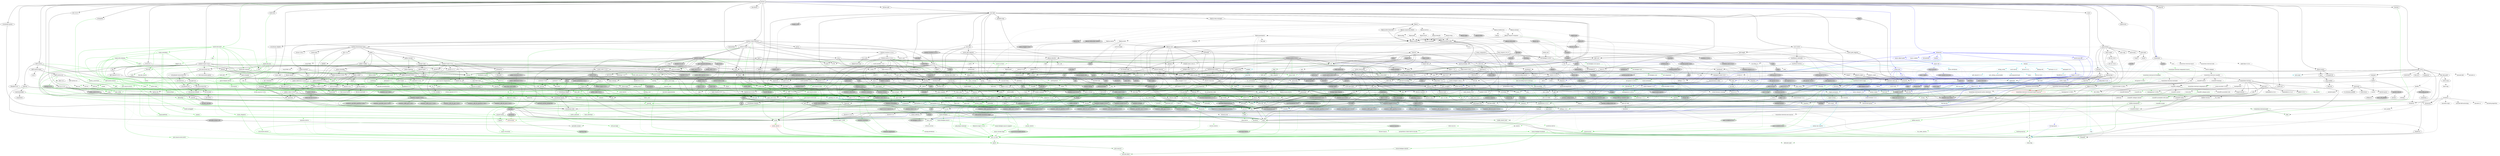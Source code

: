 digraph {
    0 [ label = "hermes" shape = box]
    1 [ label = "http_request_rte_01" shape = box]
    2 [ label = "failed_init" shape = box]
    3 [ label = "sleep_component" shape = box]
    4 [ label = "anyhow" color = darkgreen]
    5 [ label = "bip32" ]
    6 [ label = "bip39" ]
    7 [ label = "blake2b_simd" ]
    8 [ label = "blosc-src" ]
    9 [ label = "build-info" ]
    10 [ label = "build-info-build" color = green3]
    11 [ label = "cardano-blockchain-types" ]
    12 [ label = "cardano-chain-follower" ]
    13 [ label = "catalyst-types 0.0.6" ]
    14 [ label = "chrono" color = darkgreen]
    15 [ label = "chrono-tz" ]
    16 [ label = "clap" ]
    17 [ label = "console" ]
    18 [ label = "coset" ]
    19 [ label = "crossbeam-queue" ]
    20 [ label = "dashmap" ]
    21 [ label = "derive_more" color = darkgreen]
    22 [ label = "dirs 6.0.0" ]
    23 [ label = "ed25519-bip32" ]
    24 [ label = "ed25519-dalek" ]
    25 [ label = "hdf5-metno" ]
    26 [ label = "hermes-ipfs" ]
    27 [ label = "hex" ]
    28 [ label = "hex-literal" ]
    29 [ label = "hmac" ]
    30 [ label = "http-body-util" ]
    31 [ label = "httpmock" color = blue]
    32 [ label = "hyper 1.7.0" ]
    33 [ label = "hyper-util" ]
    34 [ label = "iana-time-zone" color = darkgreen]
    35 [ label = "jsonschema" ]
    36 [ label = "keyed-lock" ]
    37 [ label = "libsqlite3-sys" ]
    38 [ label = "libtest-mimic" ]
    39 [ label = "num-traits" color = darkgreen]
    40 [ label = "num_cpus" ]
    41 [ label = "once_cell" color = darkgreen]
    42 [ label = "orx-concurrent-vec" ]
    43 [ label = "paste" color = green3]
    44 [ label = "pbkdf2" ]
    45 [ label = "rand 0.9.2" ]
    46 [ label = "rayon" ]
    47 [ label = "regex" color = darkgreen]
    48 [ label = "reqwest" ]
    49 [ label = "rustls 0.23.31" ]
    50 [ label = "rusty_ulid" ]
    51 [ label = "saffron" ]
    52 [ label = "serde" color = darkgreen]
    53 [ label = "serde_json" color = darkgreen]
    54 [ label = "serial_test" color = blue]
    55 [ label = "sha2" ]
    56 [ label = "stringzilla" ]
    57 [ label = "temp-dir" ]
    58 [ label = "thiserror 2.0.16" color = darkgreen]
    59 [ label = "tokio" ]
    60 [ label = "tokio-rustls 0.26.2" ]
    61 [ label = "tracing" ]
    62 [ label = "tracing-subscriber" ]
    63 [ label = "traitreg" ]
    64 [ label = "url" color = darkgreen]
    65 [ label = "usvg" ]
    66 [ label = "uuid" ]
    67 [ label = "wasmtime" ]
    68 [ label = "webpki-roots 1.0.2" ]
    69 [ label = "x509-cert" ]
    70 [ label = "wit-bindgen 0.43.0" ]
    71 [ label = "bs58" ]
    72 [ label = "k256" style = dashed]
    73 [ label = "rand_core 0.6.4" ]
    74 [ label = "ripemd" ]
    75 [ label = "secp256k1" style = dashed]
    76 [ label = "subtle" ]
    77 [ label = "zeroize" ]
    78 [ label = "bitcoin_hashes" ]
    79 [ label = "unicode-normalization" style = dashed]
    80 [ label = "arrayref" ]
    81 [ label = "arrayvec" ]
    82 [ label = "constant_time_eq" ]
    83 [ label = "cc" color = green3]
    84 [ label = "libz-sys" color = darkgreen, style = dashed]
    85 [ label = "lz4-sys" style = dashed]
    86 [ label = "zstd-sys" color = darkgreen]
    87 [ label = "bincode" color = darkgreen]
    88 [ label = "build-info-common" color = darkgreen]
    89 [ label = "build-info-proc" color = green3]
    90 [ label = "base64 0.22.1" color = darkgreen]
    91 [ label = "cargo_metadata" color = green3]
    92 [ label = "git2" color = green3, style = dashed]
    93 [ label = "glob" color = green3]
    94 [ label = "pretty_assertions" color = green3]
    95 [ label = "rustc_version" color = green3]
    96 [ label = "zstd" color = darkgreen]
    97 [ label = "catalyst-types 0.0.5" ]
    98 [ label = "cbork-utils" ]
    99 [ label = "dirs 5.0.1" ]
    100 [ label = "minicbor" ]
    101 [ label = "num-bigint" color = darkgreen]
    102 [ label = "ouroboros" ]
    103 [ label = "pallas" ]
    104 [ label = "strum 0.26.3" ]
    105 [ label = "async-trait" color = green3]
    106 [ label = "cpu-time" ]
    107 [ label = "crossbeam-channel" ]
    108 [ label = "crossbeam-epoch" ]
    109 [ label = "crossbeam-skiplist" ]
    110 [ label = "futures" ]
    111 [ label = "hickory-resolver 0.24.4" ]
    112 [ label = "http 1.3.1" ]
    113 [ label = "humantime" ]
    114 [ label = "logcall" color = green3]
    115 [ label = "memx" ]
    116 [ label = "mithril-client" ]
    117 [ label = "moka" ]
    118 [ label = "pallas-crypto 0.33.0" ]
    119 [ label = "pallas-hardano" ]
    120 [ label = "tar" ]
    121 [ label = "thiserror 1.0.69" color = darkgreen]
    122 [ label = "tracing-log" ]
    123 [ label = "ureq" ]
    124 [ label = "base64-url" ]
    125 [ label = "displaydoc" color = green3]
    126 [ label = "fluent-uri" ]
    127 [ label = "fmmap" ]
    128 [ label = "strum 0.27.2" ]
    129 [ label = "js-sys" color = darkgreen]
    130 [ label = "wasm-bindgen" color = darkgreen]
    131 [ label = "windows-link 0.2.0" color = darkgreen, style = filled, fillcolor = lightgrey]
    132 [ label = "phf" ]
    133 [ label = "clap_builder" ]
    134 [ label = "clap_derive" color = green3, style = dashed]
    135 [ label = "encode_unicode" style = filled, fillcolor = lightgrey]
    136 [ label = "libc" color = darkgreen]
    137 [ label = "unicode-width" style = dashed]
    138 [ label = "windows-sys 0.61.0" color = darkgreen, style = filled, fillcolor = lightgrey]
    139 [ label = "ciborium" ]
    140 [ label = "ciborium-io" ]
    141 [ label = "crossbeam-utils" ]
    142 [ label = "cfg-if" color = darkgreen]
    143 [ label = "hashbrown 0.14.5" ]
    144 [ label = "lock_api" color = turquoise4]
    145 [ label = "parking_lot_core" color = turquoise4]
    146 [ label = "derive_more-impl" color = green3]
    147 [ label = "dirs-sys 0.5.0" ]
    148 [ label = "cryptoxide" ]
    149 [ label = "curve25519-dalek" ]
    150 [ label = "ed25519" ]
    151 [ label = "bitflags 2.9.4" color = darkgreen]
    152 [ label = "hdf5-metno-derive" color = green3]
    153 [ label = "hdf5-metno-sys" ]
    154 [ label = "hdf5-metno-types" ]
    155 [ label = "lazy_static" ]
    156 [ label = "ndarray" ]
    157 [ label = "ipld-core" ]
    158 [ label = "rust-ipfs" ]
    159 [ label = "digest 0.10.7" ]
    160 [ label = "bytes" color = darkgreen]
    161 [ label = "futures-core" ]
    162 [ label = "http-body 1.0.1" ]
    163 [ label = "pin-project-lite" ]
    164 [ label = "assert-json-diff" color = blue]
    165 [ label = "async-object-pool" color = blue]
    166 [ label = "async-std" color = blue]
    167 [ label = "base64 0.21.7" ]
    168 [ label = "basic-cookies" color = blue, style = dashed]
    169 [ label = "form_urlencoded" color = darkgreen]
    170 [ label = "futures-util" ]
    171 [ label = "hyper 0.14.32" color = blue]
    172 [ label = "levenshtein" color = blue]
    173 [ label = "log" color = darkgreen]
    174 [ label = "serde_regex" color = blue]
    175 [ label = "similar" color = blue]
    176 [ label = "atomic-waker" style = dashed]
    177 [ label = "futures-channel" ]
    178 [ label = "h2" style = dashed]
    179 [ label = "httparse" ]
    180 [ label = "httpdate" ]
    181 [ label = "itoa" color = darkgreen]
    182 [ label = "pin-utils" ]
    183 [ label = "smallvec" color = darkgreen]
    184 [ label = "want" ]
    185 [ label = "ipnet" ]
    186 [ label = "percent-encoding" color = darkgreen]
    187 [ label = "socket2 0.6.0" style = dashed]
    188 [ label = "system-configuration" style = "dashed,filled", fillcolor = lightgrey]
    189 [ label = "tower-service" ]
    190 [ label = "windows-registry" style = "dashed,filled", fillcolor = lightgrey]
    191 [ label = "android_system_properties" color = darkgreen, style = filled, fillcolor = lightgrey]
    192 [ label = "core-foundation-sys" color = darkgreen, style = filled, fillcolor = lightgrey]
    193 [ label = "iana-time-zone-haiku" color = darkgreen, style = filled, fillcolor = lightgrey]
    194 [ label = "windows-core 0.61.2" color = darkgreen, style = filled, fillcolor = lightgrey]
    195 [ label = "ahash" ]
    196 [ label = "bytecount" ]
    197 [ label = "email_address" ]
    198 [ label = "fancy-regex" ]
    199 [ label = "fraction" ]
    200 [ label = "idna" color = darkgreen]
    201 [ label = "num-cmp" ]
    202 [ label = "referencing" ]
    203 [ label = "regex-syntax" color = darkgreen]
    204 [ label = "uuid-simd" ]
    205 [ label = "parking_lot" color = turquoise4]
    206 [ label = "pkg-config" color = green3]
    207 [ label = "vcpkg" color = green3, style = dashed]
    208 [ label = "anstream" ]
    209 [ label = "anstyle" ]
    210 [ label = "escape8259" ]
    211 [ label = "autocfg" color = green3]
    212 [ label = "hermit-abi" style = filled, fillcolor = lightgrey]
    213 [ label = "critical-section" color = darkgreen, style = dashed]
    214 [ label = "portable-atomic" color = darkgreen]
    215 [ label = "orx-concurrent-option" ]
    216 [ label = "orx-fixed-vec" ]
    217 [ label = "orx-pinned-concurrent-col" ]
    218 [ label = "orx-pinned-vec" ]
    219 [ label = "orx-pseudo-default" ]
    220 [ label = "orx-split-vec" ]
    221 [ label = "rand_chacha 0.9.0" style = dashed]
    222 [ label = "rand_core 0.9.3" ]
    223 [ label = "either" color = darkgreen]
    224 [ label = "rayon-core" ]
    225 [ label = "aho-corasick" color = darkgreen, style = dashed]
    226 [ label = "memchr" color = darkgreen]
    227 [ label = "regex-automata" color = darkgreen]
    228 [ label = "encoding_rs" style = dashed]
    229 [ label = "hyper-rustls" style = "dashed,filled", fillcolor = lightgrey]
    230 [ label = "hyper-tls" style = "dashed,filled", fillcolor = lightgrey]
    231 [ label = "mime" style = "dashed,filled", fillcolor = lightgrey]
    232 [ label = "native-tls" style = "dashed,filled", fillcolor = lightgrey]
    233 [ label = "quinn" style = "dashed,filled", fillcolor = lightgrey]
    234 [ label = "rustls-native-certs 0.8.1" style = "dashed,filled", fillcolor = lightgrey]
    235 [ label = "rustls-pki-types" ]
    236 [ label = "serde_urlencoded" ]
    237 [ label = "sync_wrapper" ]
    238 [ label = "tokio-native-tls" style = "dashed,filled", fillcolor = lightgrey]
    239 [ label = "tokio-util" ]
    240 [ label = "tower" style = filled, fillcolor = lightgrey]
    241 [ label = "tower-http" style = filled, fillcolor = lightgrey]
    242 [ label = "wasm-bindgen-futures" ]
    243 [ label = "wasm-streams" style = "dashed,filled", fillcolor = lightgrey]
    244 [ label = "web-sys" style = filled, fillcolor = lightgrey]
    245 [ label = "brotli" style = dashed]
    246 [ label = "brotli-decompressor" style = dashed]
    247 [ label = "ring" style = dashed]
    248 [ label = "rustls-webpki 0.103.5" ]
    249 [ label = "zlib-rs" style = dashed]
    250 [ label = "rand 0.8.5" ]
    251 [ label = "time" style = dashed]
    252 [ label = "nom 5.1.3" ]
    253 [ label = "serde_derive" color = red]
    254 [ label = "ryu" color = darkgreen]
    255 [ label = "fslock" color = blue, style = dashed]
    256 [ label = "scc" color = blue]
    257 [ label = "serial_test_derive" color = turquoise3]
    258 [ label = "cpufeatures" style = filled, fillcolor = lightgrey]
    259 [ label = "thiserror-impl 2.0.16" color = green3]
    260 [ label = "backtrace" style = filled, fillcolor = lightgrey]
    261 [ label = "io-uring" style = filled, fillcolor = lightgrey]
    262 [ label = "mio" ]
    263 [ label = "signal-hook-registry" style = "dashed,filled", fillcolor = lightgrey]
    264 [ label = "slab" ]
    265 [ label = "tokio-macros" color = green3, style = dashed]
    266 [ label = "windows-sys 0.59.0" style = filled, fillcolor = lightgrey]
    267 [ label = "tracing-attributes" color = green3, style = dashed]
    268 [ label = "tracing-core" ]
    269 [ label = "matchers" style = dashed]
    270 [ label = "nu-ansi-term" style = dashed]
    271 [ label = "sharded-slab" style = dashed]
    272 [ label = "thread_local" style = dashed]
    273 [ label = "tracing-serde" style = dashed]
    274 [ label = "traitreg-macros" color = green3]
    275 [ label = "data-url" ]
    276 [ label = "flate2" ]
    277 [ label = "fontdb" style = dashed]
    278 [ label = "imagesize" ]
    279 [ label = "kurbo" ]
    280 [ label = "pico-args" color = turquoise4]
    281 [ label = "roxmltree" ]
    282 [ label = "rustybuzz" style = dashed]
    283 [ label = "simplecss" ]
    284 [ label = "siphasher" color = turquoise4]
    285 [ label = "strict-num" ]
    286 [ label = "svgtypes" ]
    287 [ label = "tiny-skia-path" ]
    288 [ label = "unicode-bidi" style = dashed]
    289 [ label = "unicode-script" style = dashed]
    290 [ label = "unicode-vo" style = dashed]
    291 [ label = "xmlwriter" ]
    292 [ label = "getrandom 0.3.3" color = darkgreen, style = dashed]
    293 [ label = "addr2line 0.25.0" style = dashed]
    294 [ label = "bumpalo" color = darkgreen]
    295 [ label = "gimli 0.32.2" ]
    296 [ label = "hashbrown 0.15.5" color = darkgreen]
    297 [ label = "indexmap 2.11.1" color = darkgreen]
    298 [ label = "mach2" style = "dashed,filled", fillcolor = lightgrey]
    299 [ label = "memfd" style = "dashed,filled", fillcolor = lightgrey]
    300 [ label = "object 0.37.3" ]
    301 [ label = "postcard" ]
    302 [ label = "pulley-interpreter" color = darkgreen]
    303 [ label = "rustix 1.1.2" color = darkgreen, style = filled, fillcolor = lightgrey]
    304 [ label = "semver" color = darkgreen]
    305 [ label = "target-lexicon" ]
    306 [ label = "wasmparser 0.236.1" color = darkgreen]
    307 [ label = "wasmtime-environ" ]
    308 [ label = "wasmtime-internal-asm-macros" style = dashed]
    309 [ label = "wasmtime-internal-component-macro" color = green3, style = dashed]
    310 [ label = "wasmtime-internal-component-util" color = darkgreen, style = dashed]
    311 [ label = "wasmtime-internal-cranelift" style = dashed]
    312 [ label = "wasmtime-internal-fiber" style = dashed]
    313 [ label = "wasmtime-internal-jit-debug" style = dashed]
    314 [ label = "wasmtime-internal-jit-icache-coherence" style = dashed]
    315 [ label = "wasmtime-internal-math" color = darkgreen]
    316 [ label = "wasmtime-internal-slab" style = dashed]
    317 [ label = "wasmtime-internal-unwinder" style = dashed]
    318 [ label = "wasmtime-internal-versioned-export-macros" color = red]
    319 [ label = "wasmtime-internal-winch" style = dashed]
    320 [ label = "wat" style = dashed]
    321 [ label = "windows-sys 0.60.2" style = filled, fillcolor = lightgrey]
    322 [ label = "const-oid" ]
    323 [ label = "der" ]
    324 [ label = "spki" ]
    325 [ label = "tls_codec" style = dashed]
    326 [ label = "wit-bindgen-rt" ]
    327 [ label = "wit-bindgen-rust-macro" color = green3, style = dashed]
    328 [ label = "tinyvec" ]
    329 [ label = "ecdsa" style = dashed]
    330 [ label = "elliptic-curve" style = dashed]
    331 [ label = "signature" ]
    332 [ label = "getrandom 0.2.16" color = turquoise4]
    333 [ label = "secp256k1-sys" style = dashed]
    334 [ label = "zeroize_derive" color = green3, style = dashed]
    335 [ label = "bitcoin-internals" ]
    336 [ label = "hex-conservative" ]
    337 [ label = "find-msvc-tools" color = green3]
    338 [ label = "jobserver" color = green3, style = dashed]
    339 [ label = "shlex" color = green3]
    340 [ label = "bincode_derive" color = green3, style = dashed]
    341 [ label = "unty" color = darkgreen]
    342 [ label = "proc-macro-error2" color = green3]
    343 [ label = "proc-macro2" color = darkgreen]
    344 [ label = "quote" color = darkgreen]
    345 [ label = "syn 2.0.106" color = darkgreen]
    346 [ label = "camino" color = green3]
    347 [ label = "cargo-platform" color = green3]
    348 [ label = "cargo-util-schemas" color = green3]
    349 [ label = "libgit2-sys" color = green3, style = dashed]
    350 [ label = "diff" color = green3]
    351 [ label = "yansi" color = green3]
    352 [ label = "zstd-safe" color = darkgreen]
    353 [ label = "dirs-sys 0.4.1" ]
    354 [ label = "half" ]
    355 [ label = "minicbor-derive" color = green3, style = dashed]
    356 [ label = "num-integer" color = darkgreen]
    357 [ label = "aliasable" ]
    358 [ label = "ouroboros_macro" color = green3]
    359 [ label = "static_assertions" ]
    360 [ label = "pallas-addresses 0.33.0" ]
    361 [ label = "pallas-codec 0.33.0" ]
    362 [ label = "pallas-configs" ]
    363 [ label = "pallas-network 0.33.0" ]
    364 [ label = "pallas-primitives 0.33.0" ]
    365 [ label = "pallas-traverse 0.33.0" ]
    366 [ label = "pallas-txbuilder" ]
    367 [ label = "pallas-utxorpc" ]
    368 [ label = "strum_macros 0.26.4" color = green3, style = dashed]
    369 [ label = "winapi" color = turquoise4, style = filled, fillcolor = lightgrey]
    370 [ label = "futures-executor" style = dashed]
    371 [ label = "futures-io" ]
    372 [ label = "futures-sink" ]
    373 [ label = "futures-task" ]
    374 [ label = "hickory-proto 0.24.4" ]
    375 [ label = "ipconfig" style = "dashed,filled", fillcolor = lightgrey]
    376 [ label = "lru-cache" ]
    377 [ label = "resolv-conf" style = dashed]
    378 [ label = "rustls 0.21.12" style = dashed]
    379 [ label = "tokio-rustls 0.24.1" style = dashed]
    380 [ label = "fnv" color = darkgreen]
    381 [ label = "proc-macro-error" color = green3]
    382 [ label = "async-recursion" color = green3]
    383 [ label = "flume" style = dashed]
    384 [ label = "mithril-common" style = filled, fillcolor = lightgrey]
    385 [ label = "slog" ]
    386 [ label = "loom" style = filled, fillcolor = lightgrey]
    387 [ label = "tagptr" ]
    388 [ label = "binary-layout" ]
    389 [ label = "tap" ]
    390 [ label = "filetime" ]
    391 [ label = "xattr" style = "dashed,filled", fillcolor = lightgrey]
    392 [ label = "thiserror-impl 1.0.69" color = green3]
    393 [ label = "rustls-native-certs 0.7.3" style = dashed]
    394 [ label = "webpki-roots 0.26.11" style = dashed]
    395 [ label = "borrow-or-share" ]
    396 [ label = "ref-cast" ]
    397 [ label = "byteorder" ]
    398 [ label = "enum_dispatch" color = green3]
    399 [ label = "fs4" style = dashed]
    400 [ label = "memmap2" ]
    401 [ label = "parse-display" ]
    402 [ label = "strum_macros 0.27.2" color = green3, style = dashed]
    403 [ label = "rustversion" color = red]
    404 [ label = "wasm-bindgen-macro" color = green3]
    405 [ label = "wasm-bindgen-shared" color = darkgreen]
    406 [ label = "phf_shared 0.12.1" ]
    407 [ label = "clap_lex" ]
    408 [ label = "strsim" color = darkgreen, style = dashed]
    409 [ label = "heck 0.5.0" color = green3]
    410 [ label = "ciborium-ll" ]
    411 [ label = "scopeguard" color = turquoise4]
    412 [ label = "redox_syscall" color = turquoise4, style = filled, fillcolor = lightgrey]
    413 [ label = "windows-targets 0.52.6" color = turquoise4, style = filled, fillcolor = lightgrey]
    414 [ label = "convert_case" color = green3, style = dashed]
    415 [ label = "unicode-xid" color = green3]
    416 [ label = "option-ext" ]
    417 [ label = "redox_users 0.5.2" style = filled, fillcolor = lightgrey]
    418 [ label = "curve25519-dalek-derive" color = green3, style = filled, fillcolor = lightgrey]
    419 [ label = "fiat-crypto" style = filled, fillcolor = lightgrey]
    420 [ label = "pkcs8" style = dashed]
    421 [ label = "proc-macro-crate" color = green3]
    422 [ label = "hdf5-metno-src" style = dashed]
    423 [ label = "libloading" color = green3]
    424 [ label = "winreg 0.52.0" color = green3, style = filled, fillcolor = lightgrey]
    425 [ label = "ascii" ]
    426 [ label = "matrixmultiply" ]
    427 [ label = "num-complex" ]
    428 [ label = "portable-atomic-util" style = filled, fillcolor = lightgrey]
    429 [ label = "rawpointer" ]
    430 [ label = "cid" ]
    431 [ label = "serde_bytes" ]
    432 [ label = "async-rt" ]
    433 [ label = "async-stream" ]
    434 [ label = "asynchronous-codec" ]
    435 [ label = "fs2" style = filled, fillcolor = lightgrey]
    436 [ label = "futures-timeout" ]
    437 [ label = "futures-timer" ]
    438 [ label = "hickory-resolver 0.25.2" style = filled, fillcolor = lightgrey]
    439 [ label = "hkdf" style = dashed]
    440 [ label = "idb" style = filled, fillcolor = lightgrey]
    441 [ label = "ipld-dagpb" ]
    442 [ label = "libp2p" ]
    443 [ label = "libp2p-allow-block-list" ]
    444 [ label = "libp2p-connection-limits" ]
    445 [ label = "libp2p-relay-manager" ]
    446 [ label = "multibase" ]
    447 [ label = "multihash" ]
    448 [ label = "multihash-codetable" ]
    449 [ label = "multihash-derive" ]
    450 [ label = "p256" style = dashed]
    451 [ label = "pem" style = dashed]
    452 [ label = "pollable-map" ]
    453 [ label = "quick-protobuf" ]
    454 [ label = "quick-protobuf-codec" ]
    455 [ label = "rand_chacha 0.3.1" ]
    456 [ label = "rcgen" style = "dashed,filled", fillcolor = lightgrey]
    457 [ label = "rlimit" style = filled, fillcolor = lightgrey]
    458 [ label = "rust-ipns" ]
    459 [ label = "rust-unixfs" ]
    460 [ label = "sec1" style = dashed]
    461 [ label = "send_wrapper 0.6.0" style = filled, fillcolor = lightgrey]
    462 [ label = "serde-wasm-bindgen" style = filled, fillcolor = lightgrey]
    463 [ label = "serde_ipld_dagcbor" ]
    464 [ label = "serde_ipld_dagjson" ]
    465 [ label = "simple_x509" style = "dashed,filled", fillcolor = lightgrey]
    466 [ label = "tokio-stream" ]
    467 [ label = "tracing-futures" ]
    468 [ label = "unsigned-varint 0.8.0" ]
    469 [ label = "web-time" ]
    470 [ label = "block-buffer" style = dashed]
    471 [ label = "crypto-common" ]
    472 [ label = "async-attributes" color = turquoise3, style = dashed]
    473 [ label = "async-channel 1.9.0" color = blue, style = dashed]
    474 [ label = "async-global-executor" color = blue, style = "dashed,filled", fillcolor = lightgrey]
    475 [ label = "async-io" style = "dashed,filled", fillcolor = lightgrey]
    476 [ label = "async-lock" style = dashed]
    477 [ label = "async-process" color = blue, style = "dashed,filled", fillcolor = lightgrey]
    478 [ label = "futures-lite" style = "dashed,filled", fillcolor = lightgrey]
    479 [ label = "gloo-timers 0.3.0" color = blue, style = "dashed,filled", fillcolor = lightgrey]
    480 [ label = "kv-log-macro" color = blue, style = dashed]
    481 [ label = "lalrpop" color = turquoise3, style = dashed]
    482 [ label = "lalrpop-util" color = steelblue, style = dashed]
    483 [ label = "futures-macro" color = green3, style = dashed]
    484 [ label = "http 0.2.12" color = blue]
    485 [ label = "http-body 0.4.6" color = blue]
    486 [ label = "socket2 0.5.10" ]
    487 [ label = "value-bag" color = darkgreen, style = dashed]
    488 [ label = "try-lock" ]
    489 [ label = "core-foundation 0.9.4" style = "dashed,filled", fillcolor = lightgrey]
    490 [ label = "system-configuration-sys" style = "dashed,filled", fillcolor = lightgrey]
    491 [ label = "windows-link 0.1.3" color = darkgreen, style = filled, fillcolor = lightgrey]
    492 [ label = "windows-result 0.3.4" color = darkgreen, style = filled, fillcolor = lightgrey]
    493 [ label = "windows-strings" color = darkgreen, style = filled, fillcolor = lightgrey]
    494 [ label = "windows-implement" color = green3, style = filled, fillcolor = lightgrey]
    495 [ label = "windows-interface" color = green3, style = filled, fillcolor = lightgrey]
    496 [ label = "version_check" color = green3]
    497 [ label = "zerocopy" ]
    498 [ label = "bit-set 0.8.0" ]
    499 [ label = "num" ]
    500 [ label = "idna_adapter" color = darkgreen]
    501 [ label = "utf8_iter" color = darkgreen]
    502 [ label = "outref" ]
    503 [ label = "vsimd" ]
    504 [ label = "anstyle-parse" ]
    505 [ label = "anstyle-query" style = dashed]
    506 [ label = "anstyle-wincon" style = "dashed,filled", fillcolor = lightgrey]
    507 [ label = "colorchoice" ]
    508 [ label = "is_terminal_polyfill" ]
    509 [ label = "utf8parse" ]
    510 [ label = "orx-concurrent-iter" ]
    511 [ label = "orx-iterable" ]
    512 [ label = "ppv-lite86" ]
    513 [ label = "crossbeam-deque" ]
    514 [ label = "openssl" style = "dashed,filled", fillcolor = lightgrey]
    515 [ label = "openssl-probe" style = "dashed,filled", fillcolor = lightgrey]
    516 [ label = "openssl-sys" style = "dashed,filled", fillcolor = lightgrey]
    517 [ label = "schannel" style = "dashed,filled", fillcolor = lightgrey]
    518 [ label = "security-framework 2.11.1" style = "dashed,filled", fillcolor = lightgrey]
    519 [ label = "security-framework-sys" style = "dashed,filled", fillcolor = lightgrey]
    520 [ label = "tempfile" color = darkgreen]
    521 [ label = "cfg_aliases" color = green3, style = "dashed,filled", fillcolor = lightgrey]
    522 [ label = "quinn-proto" style = "dashed,filled", fillcolor = lightgrey]
    523 [ label = "quinn-udp" style = "dashed,filled", fillcolor = lightgrey]
    524 [ label = "rustc-hash" style = dashed]
    525 [ label = "security-framework 3.4.0" style = "dashed,filled", fillcolor = lightgrey]
    526 [ label = "tower-layer" ]
    527 [ label = "iri-string" style = "dashed,filled", fillcolor = lightgrey]
    528 [ label = "alloc-no-stdlib" style = dashed]
    529 [ label = "alloc-stdlib" style = dashed]
    530 [ label = "untrusted" ]
    531 [ label = "windows-sys 0.52.0" style = filled, fillcolor = lightgrey]
    532 [ label = "deranged" style = dashed]
    533 [ label = "num-conv" color = darkgreen, style = dashed]
    534 [ label = "powerfmt" style = dashed]
    535 [ label = "time-core" color = darkgreen, style = dashed]
    536 [ label = "time-macros" color = green3, style = dashed]
    537 [ label = "sdd" color = blue]
    538 [ label = "addr2line 0.24.2" style = filled, fillcolor = lightgrey]
    539 [ label = "miniz_oxide" ]
    540 [ label = "object 0.36.7" style = filled, fillcolor = lightgrey]
    541 [ label = "rustc-demangle" style = filled, fillcolor = lightgrey]
    542 [ label = "wasi 0.11.1+wasi-snapshot-preview1" color = turquoise4, style = filled, fillcolor = lightgrey]
    543 [ label = "valuable" style = "dashed,filled", fillcolor = lightgrey]
    544 [ label = "crc32fast" ]
    545 [ label = "fontconfig-parser" style = "dashed,filled", fillcolor = lightgrey]
    546 [ label = "slotmap" style = dashed]
    547 [ label = "ttf-parser" style = dashed]
    548 [ label = "euclid" style = dashed]
    549 [ label = "bytemuck" ]
    550 [ label = "core_maths" style = dashed]
    551 [ label = "unicode-bidi-mirroring" style = dashed]
    552 [ label = "unicode-ccc" style = dashed]
    553 [ label = "unicode-properties" style = dashed]
    554 [ label = "float-cmp" style = dashed]
    555 [ label = "r-efi" color = darkgreen, style = "dashed,filled", fillcolor = lightgrey]
    556 [ label = "wasi 0.14.5+wasi-0.2.4" color = darkgreen, style = "dashed,filled", fillcolor = lightgrey]
    557 [ label = "allocator-api2" color = darkgreen, style = dashed]
    558 [ label = "fallible-iterator" style = dashed]
    559 [ label = "stable_deref_trait" color = darkgreen]
    560 [ label = "equivalent" color = darkgreen]
    561 [ label = "foldhash" color = darkgreen, style = dashed]
    562 [ label = "cobs" ]
    563 [ label = "embedded-io 0.4.0" style = dashed]
    564 [ label = "embedded-io 0.6.1" style = dashed]
    565 [ label = "cranelift-bitset" color = darkgreen]
    566 [ label = "pulley-macros" color = green3]
    567 [ label = "errno" color = darkgreen, style = filled, fillcolor = lightgrey]
    568 [ label = "linux-raw-sys 0.11.0" color = darkgreen, style = filled, fillcolor = lightgrey]
    569 [ label = "cranelift-entity" ]
    570 [ label = "wasm-encoder 0.236.1" style = dashed]
    571 [ label = "wasmprinter" style = dashed]
    572 [ label = "wasmtime-internal-wit-bindgen" color = green3, style = dashed]
    573 [ label = "wit-parser 0.236.1" color = green3, style = dashed]
    574 [ label = "cranelift-codegen" style = dashed]
    575 [ label = "cranelift-control" style = dashed]
    576 [ label = "cranelift-frontend" style = dashed]
    577 [ label = "cranelift-native" style = dashed]
    578 [ label = "itertools 0.14.0" color = darkgreen]
    579 [ label = "libm" color = darkgreen]
    580 [ label = "winch-codegen" style = dashed]
    581 [ label = "wast" style = dashed]
    582 [ label = "windows-targets 0.53.3" color = darkgreen, style = filled, fillcolor = lightgrey]
    583 [ label = "der_derive" color = green3, style = dashed]
    584 [ label = "flagset" style = dashed]
    585 [ label = "pem-rfc7468" style = dashed]
    586 [ label = "base64ct" style = dashed]
    587 [ label = "tls_codec_derive" color = green3, style = dashed]
    588 [ label = "prettyplease" color = green3, style = dashed]
    589 [ label = "wit-bindgen-core" color = green3, style = dashed]
    590 [ label = "wit-bindgen-rust" color = green3, style = dashed]
    591 [ label = "tinyvec_macros" style = dashed]
    592 [ label = "rfc6979" style = dashed]
    593 [ label = "base16ct" style = dashed]
    594 [ label = "crypto-bigint" style = dashed]
    595 [ label = "ff" style = dashed]
    596 [ label = "generic-array" ]
    597 [ label = "group" style = dashed]
    598 [ label = "virtue" color = green3, style = dashed]
    599 [ label = "proc-macro-error-attr2" color = green3]
    600 [ label = "unicode-ident" color = darkgreen]
    601 [ label = "serde-untagged" color = green3]
    602 [ label = "serde-value" color = green3]
    603 [ label = "toml" color = green3]
    604 [ label = "redox_users 0.4.6" color = turquoise4, style = filled, fillcolor = lightgrey]
    605 [ label = "windows-sys 0.48.0" color = darkgreen, style = filled, fillcolor = lightgrey]
    606 [ label = "crunchy" color = turquoise4]
    607 [ label = "heck 0.4.1" color = green3]
    608 [ label = "proc-macro2-diagnostics" color = green3]
    609 [ label = "base58" ]
    610 [ label = "bech32 0.9.1" ]
    611 [ label = "crc" ]
    612 [ label = "num-rational" ]
    613 [ label = "serde_with 3.14.0" ]
    614 [ label = "itertools 0.13.0" color = darkgreen]
    615 [ label = "pallas-wallet" ]
    616 [ label = "pallas-applying" ]
    617 [ label = "prost-types" color = darkgreen]
    618 [ label = "utxorpc-spec" ]
    619 [ label = "winapi-i686-pc-windows-gnu" color = turquoise4, style = filled, fillcolor = lightgrey]
    620 [ label = "winapi-x86_64-pc-windows-gnu" color = turquoise4, style = filled, fillcolor = lightgrey]
    621 [ label = "data-encoding" color = darkgreen]
    622 [ label = "enum-as-inner" color = green3]
    623 [ label = "rustls-pemfile 1.0.4" style = dashed]
    624 [ label = "widestring" style = "dashed,filled", fillcolor = lightgrey]
    625 [ label = "winreg 0.50.0" style = "dashed,filled", fillcolor = lightgrey]
    626 [ label = "linked-hash-map" ]
    627 [ label = "rustls-webpki 0.101.7" style = dashed]
    628 [ label = "sct" style = dashed]
    629 [ label = "proc-macro-error-attr" color = green3]
    630 [ label = "syn 1.0.109" color = green3, style = dashed]
    631 [ label = "nanorand" style = dashed]
    632 [ label = "spin" style = dashed]
    633 [ label = "bech32 0.11.0" style = filled, fillcolor = lightgrey]
    634 [ label = "blake2 0.10.6" style = filled, fillcolor = lightgrey]
    635 [ label = "ckb-merkle-mountain-range" style = filled, fillcolor = lightgrey]
    636 [ label = "fixed" style = filled, fillcolor = lightgrey]
    637 [ label = "kes-summed-ed25519" style = filled, fillcolor = lightgrey]
    638 [ label = "mithril-build-script" color = green3, style = filled, fillcolor = lightgrey]
    639 [ label = "mithril-stm" style = filled, fillcolor = lightgrey]
    640 [ label = "nom 8.0.0" style = filled, fillcolor = lightgrey]
    641 [ label = "pallas-addresses 0.32.1" style = "dashed,filled", fillcolor = lightgrey]
    642 [ label = "pallas-codec 0.32.1" style = "dashed,filled", fillcolor = lightgrey]
    643 [ label = "pallas-network 0.32.1" style = "dashed,filled", fillcolor = lightgrey]
    644 [ label = "pallas-primitives 0.32.1" style = "dashed,filled", fillcolor = lightgrey]
    645 [ label = "pallas-traverse 0.32.1" style = "dashed,filled", fillcolor = lightgrey]
    646 [ label = "typetag" style = filled, fillcolor = lightgrey]
    647 [ label = "walkdir" color = turquoise4]
    648 [ label = "generator" style = filled, fillcolor = lightgrey]
    649 [ label = "scoped-tls" style = filled, fillcolor = lightgrey]
    650 [ label = "doc-comment" ]
    651 [ label = "libredox" color = turquoise4, style = filled, fillcolor = lightgrey]
    652 [ label = "rustls-pemfile 2.2.0" style = dashed]
    653 [ label = "ref-cast-impl" color = green3]
    654 [ label = "rustix 0.38.44" style = "dashed,filled", fillcolor = lightgrey]
    655 [ label = "parse-display-derive" color = green3]
    656 [ label = "wasm-bindgen-macro-support" color = green3]
    657 [ label = "windows_aarch64_gnullvm 0.52.6" color = turquoise4, style = filled, fillcolor = lightgrey]
    658 [ label = "windows_aarch64_msvc 0.52.6" color = turquoise4, style = filled, fillcolor = lightgrey]
    659 [ label = "windows_i686_gnu 0.52.6" color = turquoise4, style = filled, fillcolor = lightgrey]
    660 [ label = "windows_i686_gnullvm 0.52.6" color = turquoise4, style = filled, fillcolor = lightgrey]
    661 [ label = "windows_i686_msvc 0.52.6" color = turquoise4, style = filled, fillcolor = lightgrey]
    662 [ label = "windows_x86_64_gnu 0.52.6" color = turquoise4, style = filled, fillcolor = lightgrey]
    663 [ label = "windows_x86_64_gnullvm 0.52.6" color = turquoise4, style = filled, fillcolor = lightgrey]
    664 [ label = "windows_x86_64_msvc 0.52.6" color = turquoise4, style = filled, fillcolor = lightgrey]
    665 [ label = "unicode-segmentation" color = green3, style = dashed]
    666 [ label = "toml_edit" color = green3]
    667 [ label = "cmake" color = green3, style = dashed]
    668 [ label = "core2" ]
    669 [ label = "async-stream-impl" color = green3]
    670 [ label = "pin-project" ]
    671 [ label = "gloo-timers 0.2.6" style = dashed]
    672 [ label = "send_wrapper 0.4.0" style = dashed]
    673 [ label = "hickory-proto 0.25.2" style = filled, fillcolor = lightgrey]
    674 [ label = "libp2p-autonat" style = dashed]
    675 [ label = "libp2p-core" ]
    676 [ label = "libp2p-dcutr" style = dashed]
    677 [ label = "libp2p-dns" style = "dashed,filled", fillcolor = lightgrey]
    678 [ label = "libp2p-gossipsub" style = dashed]
    679 [ label = "libp2p-identify" style = dashed]
    680 [ label = "libp2p-identity" ]
    681 [ label = "libp2p-kad" style = dashed]
    682 [ label = "libp2p-mdns" style = "dashed,filled", fillcolor = lightgrey]
    683 [ label = "libp2p-metrics" style = dashed]
    684 [ label = "libp2p-noise" style = dashed]
    685 [ label = "libp2p-ping" style = dashed]
    686 [ label = "libp2p-pnet" style = dashed]
    687 [ label = "libp2p-quic" style = "dashed,filled", fillcolor = lightgrey]
    688 [ label = "libp2p-relay" style = dashed]
    689 [ label = "libp2p-rendezvous" style = dashed]
    690 [ label = "libp2p-request-response" style = dashed]
    691 [ label = "libp2p-swarm" ]
    692 [ label = "libp2p-tcp" style = "dashed,filled", fillcolor = lightgrey]
    693 [ label = "libp2p-tls" style = "dashed,filled", fillcolor = lightgrey]
    694 [ label = "libp2p-upnp" style = "dashed,filled", fillcolor = lightgrey]
    695 [ label = "libp2p-websocket" style = "dashed,filled", fillcolor = lightgrey]
    696 [ label = "libp2p-websocket-websys" style = "dashed,filled", fillcolor = lightgrey]
    697 [ label = "libp2p-yamux" style = dashed]
    698 [ label = "multiaddr" ]
    699 [ label = "rw-stream-sink" ]
    700 [ label = "base-x" ]
    701 [ label = "data-encoding-macro" ]
    702 [ label = "blake2s_simd" style = dashed]
    703 [ label = "blake3" style = dashed]
    704 [ label = "sha1" style = dashed]
    705 [ label = "sha3" style = dashed]
    706 [ label = "strobe-rs" style = dashed]
    707 [ label = "multihash-derive-impl" color = green3]
    708 [ label = "primeorder" style = dashed]
    709 [ label = "x509-parser 0.16.0" style = "dashed,filled", fillcolor = lightgrey]
    710 [ label = "yasna" style = "dashed,filled", fillcolor = lightgrey]
    711 [ label = "cbor4ii 0.2.14" ]
    712 [ label = "simple_asn1" style = "dashed,filled", fillcolor = lightgrey]
    713 [ label = "typenum" ]
    714 [ label = "concurrent-queue" style = dashed]
    715 [ label = "event-listener 2.5.3" color = blue, style = dashed]
    716 [ label = "async-channel 2.5.0" style = dashed]
    717 [ label = "async-executor" color = blue, style = "dashed,filled", fillcolor = lightgrey]
    718 [ label = "blocking" color = blue, style = "dashed,filled", fillcolor = lightgrey]
    719 [ label = "parking" style = "dashed,filled", fillcolor = lightgrey]
    720 [ label = "polling" style = "dashed,filled", fillcolor = lightgrey]
    721 [ label = "event-listener 5.4.1" style = dashed]
    722 [ label = "event-listener-strategy" style = dashed]
    723 [ label = "async-signal" color = blue, style = "dashed,filled", fillcolor = lightgrey]
    724 [ label = "async-task" color = blue, style = "dashed,filled", fillcolor = lightgrey]
    725 [ label = "fastrand" color = darkgreen]
    726 [ label = "ascii-canvas" color = turquoise3, style = dashed]
    727 [ label = "bit-set 0.5.3" color = turquoise3, style = dashed]
    728 [ label = "ena" color = turquoise3, style = dashed]
    729 [ label = "itertools 0.11.0" color = turquoise3, style = dashed]
    730 [ label = "petgraph 0.6.5" color = turquoise3, style = dashed]
    731 [ label = "string_cache" color = turquoise3, style = dashed]
    732 [ label = "term" color = turquoise3, style = dashed]
    733 [ label = "tiny-keccak" color = turquoise3, style = dashed]
    734 [ label = "zerocopy-derive" color = green3, style = filled, fillcolor = lightgrey]
    735 [ label = "bit-vec 0.8.0" ]
    736 [ label = "num-iter" ]
    737 [ label = "icu_normalizer" color = darkgreen]
    738 [ label = "icu_properties" color = darkgreen]
    739 [ label = "once_cell_polyfill" style = "dashed,filled", fillcolor = lightgrey]
    740 [ label = "orx-self-or" ]
    741 [ label = "foreign-types" style = "dashed,filled", fillcolor = lightgrey]
    742 [ label = "openssl-macros" color = green3, style = "dashed,filled", fillcolor = lightgrey]
    743 [ label = "lru-slab" style = "dashed,filled", fillcolor = lightgrey]
    744 [ label = "core-foundation 0.10.1" style = "dashed,filled", fillcolor = lightgrey]
    745 [ label = "gimli 0.31.1" style = filled, fillcolor = lightgrey]
    746 [ label = "adler2" ]
    747 [ label = "wasip2" color = darkgreen, style = "dashed,filled", fillcolor = lightgrey]
    748 [ label = "leb128fmt" color = darkgreen, style = dashed]
    749 [ label = "termcolor" style = dashed]
    750 [ label = "id-arena" color = green3, style = dashed]
    751 [ label = "cranelift-assembler-x64" style = dashed]
    752 [ label = "cranelift-bforest" style = dashed]
    753 [ label = "cranelift-codegen-meta" color = green3, style = dashed]
    754 [ label = "cranelift-codegen-shared" color = darkgreen, style = dashed]
    755 [ label = "cranelift-isle" color = green3, style = dashed]
    756 [ label = "regalloc2" style = dashed]
    757 [ label = "arbitrary" style = dashed]
    758 [ label = "wasm-encoder 0.239.0" style = dashed]
    759 [ label = "windows_aarch64_gnullvm 0.53.0" color = darkgreen, style = filled, fillcolor = lightgrey]
    760 [ label = "windows_aarch64_msvc 0.53.0" color = darkgreen, style = filled, fillcolor = lightgrey]
    761 [ label = "windows_i686_gnu 0.53.0" color = darkgreen, style = filled, fillcolor = lightgrey]
    762 [ label = "windows_i686_gnullvm 0.53.0" color = darkgreen, style = filled, fillcolor = lightgrey]
    763 [ label = "windows_i686_msvc 0.53.0" color = darkgreen, style = filled, fillcolor = lightgrey]
    764 [ label = "windows_x86_64_gnu 0.53.0" color = darkgreen, style = filled, fillcolor = lightgrey]
    765 [ label = "windows_x86_64_gnullvm 0.53.0" color = darkgreen, style = filled, fillcolor = lightgrey]
    766 [ label = "windows_x86_64_msvc 0.53.0" color = darkgreen, style = filled, fillcolor = lightgrey]
    767 [ label = "wit-parser 0.235.0" color = green3, style = dashed]
    768 [ label = "wasm-metadata" color = green3, style = dashed]
    769 [ label = "wit-component" color = green3, style = dashed]
    770 [ label = "erased-serde" color = darkgreen]
    771 [ label = "typeid" color = darkgreen]
    772 [ label = "ordered-float" color = green3]
    773 [ label = "serde_spanned" color = green3]
    774 [ label = "toml_datetime" color = green3]
    775 [ label = "windows-targets 0.48.5" color = darkgreen, style = filled, fillcolor = lightgrey]
    776 [ label = "crc-catalog" ]
    777 [ label = "indexmap 1.9.3" style = dashed]
    778 [ label = "schemars 0.9.0" style = dashed]
    779 [ label = "schemars 1.0.4" style = dashed]
    780 [ label = "serde_with_macros 3.14.0" color = green3, style = dashed]
    781 [ label = "prost" color = darkgreen]
    782 [ label = "pbjson" ]
    783 [ label = "pbjson-types" ]
    784 [ label = "tonic" ]
    785 [ label = "az" style = filled, fillcolor = lightgrey]
    786 [ label = "blake2 0.9.2" style = filled, fillcolor = lightgrey]
    787 [ label = "rand_core 0.5.1" style = filled, fillcolor = lightgrey]
    788 [ label = "serde_with 2.3.3" style = "dashed,filled", fillcolor = lightgrey]
    789 [ label = "serde_yaml" color = green3, style = filled, fillcolor = lightgrey]
    790 [ label = "blst" style = filled, fillcolor = lightgrey]
    791 [ label = "pallas-crypto 0.32.1" style = "dashed,filled", fillcolor = lightgrey]
    792 [ label = "inventory" style = filled, fillcolor = lightgrey]
    793 [ label = "typetag-impl" color = green3, style = filled, fillcolor = lightgrey]
    794 [ label = "same-file" color = turquoise4]
    795 [ label = "winapi-util" color = turquoise4, style = filled, fillcolor = lightgrey]
    796 [ label = "windows 0.61.3" style = filled, fillcolor = lightgrey]
    797 [ label = "linux-raw-sys 0.4.15" style = "dashed,filled", fillcolor = lightgrey]
    798 [ label = "structmeta" color = green3]
    799 [ label = "wasm-bindgen-backend" color = green3]
    800 [ label = "toml_write" color = green3, style = dashed]
    801 [ label = "winnow" color = green3, style = dashed]
    802 [ label = "pin-project-internal" color = green3]
    803 [ label = "futures-bounded" style = dashed]
    804 [ label = "multistream-select" ]
    805 [ label = "lru" ]
    806 [ label = "hashlink" style = dashed]
    807 [ label = "hex_fmt" style = dashed]
    808 [ label = "asn1_der" style = dashed]
    809 [ label = "uint" style = dashed]
    810 [ label = "if-watch" style = "dashed,filled", fillcolor = lightgrey]
    811 [ label = "prometheus-client" style = dashed]
    812 [ label = "snow" style = "dashed,filled", fillcolor = lightgrey]
    813 [ label = "x25519-dalek" style = dashed]
    814 [ label = "salsa20" style = dashed]
    815 [ label = "bimap" style = dashed]
    816 [ label = "cbor4ii 0.3.3" style = dashed]
    817 [ label = "libp2p-swarm-derive" color = green3, style = dashed]
    818 [ label = "futures-rustls" style = "dashed,filled", fillcolor = lightgrey]
    819 [ label = "x509-parser 0.17.0" style = "dashed,filled", fillcolor = lightgrey]
    820 [ label = "igd-next" style = "dashed,filled", fillcolor = lightgrey]
    821 [ label = "soketto" style = "dashed,filled", fillcolor = lightgrey]
    822 [ label = "yamux 0.12.1" style = dashed]
    823 [ label = "yamux 0.13.6" style = dashed]
    824 [ label = "data-encoding-macro-internal" color = green3]
    825 [ label = "keccak" style = dashed]
    826 [ label = "bitflags 1.3.2" style = dashed]
    827 [ label = "synstructure" color = green3]
    828 [ label = "asn1-rs 0.6.2" style = "dashed,filled", fillcolor = lightgrey]
    829 [ label = "der-parser 9.0.0" style = "dashed,filled", fillcolor = lightgrey]
    830 [ label = "nom 7.1.3" style = "dashed,filled", fillcolor = lightgrey]
    831 [ label = "oid-registry 0.7.1" style = "dashed,filled", fillcolor = lightgrey]
    832 [ label = "rusticata-macros" style = "dashed,filled", fillcolor = lightgrey]
    833 [ label = "piper" color = blue, style = "dashed,filled", fillcolor = lightgrey]
    834 [ label = "bit-vec 0.6.3" color = turquoise3, style = dashed]
    835 [ label = "fixedbitset 0.4.2" color = turquoise3, style = dashed]
    836 [ label = "new_debug_unreachable" color = turquoise3, style = dashed]
    837 [ label = "phf_shared 0.11.3" color = turquoise3, style = dashed]
    838 [ label = "precomputed-hash" color = turquoise3, style = dashed]
    839 [ label = "dirs-next" color = turquoise3, style = dashed]
    840 [ label = "icu_collections" color = darkgreen]
    841 [ label = "icu_normalizer_data" color = darkgreen, style = dashed]
    842 [ label = "icu_provider" color = darkgreen]
    843 [ label = "zerovec" color = darkgreen]
    844 [ label = "icu_locale_core" color = darkgreen]
    845 [ label = "icu_properties_data" color = darkgreen, style = dashed]
    846 [ label = "potential_utf" color = darkgreen]
    847 [ label = "zerotrie" color = darkgreen]
    848 [ label = "foreign-types-shared" style = "dashed,filled", fillcolor = lightgrey]
    849 [ label = "wit-bindgen 0.45.1" color = darkgreen, style = "dashed,filled", fillcolor = lightgrey]
    850 [ label = "cranelift-assembler-x64-meta" color = green3, style = dashed]
    851 [ label = "cranelift-srcgen" color = green3, style = dashed]
    852 [ label = "wasmparser 0.239.0" style = dashed]
    853 [ label = "wasmparser 0.235.0" color = green3, style = dashed]
    854 [ label = "wasm-encoder 0.235.0" color = green3, style = dashed]
    855 [ label = "windows_aarch64_gnullvm 0.48.5" color = darkgreen, style = filled, fillcolor = lightgrey]
    856 [ label = "windows_aarch64_msvc 0.48.5" color = darkgreen, style = filled, fillcolor = lightgrey]
    857 [ label = "windows_i686_gnu 0.48.5" color = darkgreen, style = filled, fillcolor = lightgrey]
    858 [ label = "windows_i686_msvc 0.48.5" color = darkgreen, style = filled, fillcolor = lightgrey]
    859 [ label = "windows_x86_64_gnu 0.48.5" color = darkgreen, style = filled, fillcolor = lightgrey]
    860 [ label = "windows_x86_64_gnullvm 0.48.5" color = darkgreen, style = filled, fillcolor = lightgrey]
    861 [ label = "windows_x86_64_msvc 0.48.5" color = darkgreen, style = filled, fillcolor = lightgrey]
    862 [ label = "hashbrown 0.12.3" style = dashed]
    863 [ label = "dyn-clone" style = dashed]
    864 [ label = "darling" color = green3, style = dashed]
    865 [ label = "prost-derive" color = green3, style = dashed]
    866 [ label = "pbjson-build" color = green3]
    867 [ label = "prost-build" color = green3]
    868 [ label = "crypto-mac" style = filled, fillcolor = lightgrey]
    869 [ label = "digest 0.9.0" style = filled, fillcolor = lightgrey]
    870 [ label = "opaque-debug" style = filled, fillcolor = lightgrey]
    871 [ label = "base64 0.13.1" style = "dashed,filled", fillcolor = lightgrey]
    872 [ label = "serde_with_macros 2.3.3" color = green3, style = "dashed,filled", fillcolor = lightgrey]
    873 [ label = "unsafe-libyaml" color = green3, style = filled, fillcolor = lightgrey]
    874 [ label = "threadpool" style = filled, fillcolor = lightgrey]
    875 [ label = "windows-collections" style = filled, fillcolor = lightgrey]
    876 [ label = "windows-future" style = filled, fillcolor = lightgrey]
    877 [ label = "windows-numerics" style = filled, fillcolor = lightgrey]
    878 [ label = "structmeta-derive" color = green3]
    879 [ label = "unsigned-varint 0.7.2" ]
    880 [ label = "if-addrs" style = "dashed,filled", fillcolor = lightgrey]
    881 [ label = "netlink-packet-core" style = "dashed,filled", fillcolor = lightgrey]
    882 [ label = "netlink-packet-route" style = "dashed,filled", fillcolor = lightgrey]
    883 [ label = "netlink-proto" style = "dashed,filled", fillcolor = lightgrey]
    884 [ label = "netlink-sys" style = "dashed,filled", fillcolor = lightgrey]
    885 [ label = "rtnetlink" style = "dashed,filled", fillcolor = lightgrey]
    886 [ label = "windows 0.53.0" style = "dashed,filled", fillcolor = lightgrey]
    887 [ label = "dtoa" style = dashed]
    888 [ label = "prometheus-client-derive-encode" color = green3, style = dashed]
    889 [ label = "aes-gcm" style = "dashed,filled", fillcolor = lightgrey]
    890 [ label = "chacha20poly1305" style = "dashed,filled", fillcolor = lightgrey]
    891 [ label = "cipher" style = dashed]
    892 [ label = "asn1-rs 0.7.1" style = "dashed,filled", fillcolor = lightgrey]
    893 [ label = "der-parser 10.0.0" style = "dashed,filled", fillcolor = lightgrey]
    894 [ label = "oid-registry 0.8.1" style = "dashed,filled", fillcolor = lightgrey]
    895 [ label = "attohttpc" style = "dashed,filled", fillcolor = lightgrey]
    896 [ label = "xmltree" style = "dashed,filled", fillcolor = lightgrey]
    897 [ label = "nohash-hasher" style = dashed]
    898 [ label = "asn1-rs-derive 0.5.1" color = green3, style = "dashed,filled", fillcolor = lightgrey]
    899 [ label = "asn1-rs-impl" color = green3, style = "dashed,filled", fillcolor = lightgrey]
    900 [ label = "minimal-lexical" style = "dashed,filled", fillcolor = lightgrey]
    901 [ label = "dirs-sys-next" color = turquoise3, style = dashed]
    902 [ label = "yoke" color = darkgreen]
    903 [ label = "zerofrom" color = darkgreen]
    904 [ label = "tinystr" color = darkgreen]
    905 [ label = "writeable" color = darkgreen]
    906 [ label = "zerovec-derive" color = green3, style = dashed]
    907 [ label = "litemap" color = darkgreen]
    908 [ label = "darling_core" color = green3, style = dashed]
    909 [ label = "darling_macro" color = green3, style = dashed]
    910 [ label = "multimap" color = green3]
    911 [ label = "petgraph 0.7.1" color = green3]
    912 [ label = "windows-threading" style = filled, fillcolor = lightgrey]
    913 [ label = "netlink-packet-utils" style = "dashed,filled", fillcolor = lightgrey]
    914 [ label = "nix" style = "dashed,filled", fillcolor = lightgrey]
    915 [ label = "windows-core 0.53.0" style = "dashed,filled", fillcolor = lightgrey]
    916 [ label = "aead" style = "dashed,filled", fillcolor = lightgrey]
    917 [ label = "aes" style = "dashed,filled", fillcolor = lightgrey]
    918 [ label = "ctr" style = "dashed,filled", fillcolor = lightgrey]
    919 [ label = "ghash" style = "dashed,filled", fillcolor = lightgrey]
    920 [ label = "chacha20" style = "dashed,filled", fillcolor = lightgrey]
    921 [ label = "poly1305" style = "dashed,filled", fillcolor = lightgrey]
    922 [ label = "inout" style = dashed]
    923 [ label = "asn1-rs-derive 0.6.0" color = green3, style = "dashed,filled", fillcolor = lightgrey]
    924 [ label = "xml-rs" style = "dashed,filled", fillcolor = lightgrey]
    925 [ label = "yoke-derive" color = green3, style = dashed]
    926 [ label = "zerofrom-derive" color = green3, style = dashed]
    927 [ label = "ident_case" color = green3, style = dashed]
    928 [ label = "fixedbitset 0.5.7" color = green3]
    929 [ label = "windows-result 0.1.2" style = "dashed,filled", fillcolor = lightgrey]
    930 [ label = "polyval" style = "dashed,filled", fillcolor = lightgrey]
    931 [ label = "universal-hash" style = "dashed,filled", fillcolor = lightgrey]
    0 -> 5 [ ]
    0 -> 9 [ ]
    0 -> 10 [ color = green3]
    0 -> 12 [ ]
    0 -> 13 [ ]
    0 -> 15 [ ]
    0 -> 17 [ ]
    0 -> 18 [ ]
    0 -> 19 [ ]
    0 -> 22 [ ]
    0 -> 25 [ ]
    0 -> 26 [ ]
    0 -> 28 [ ]
    0 -> 31 [ color = blue]
    0 -> 35 [ ]
    0 -> 36 [ ]
    0 -> 37 [ ]
    0 -> 38 [ ]
    0 -> 50 [ ]
    0 -> 51 [ ]
    0 -> 54 [ color = blue]
    0 -> 56 [ ]
    0 -> 57 [ ]
    0 -> 63 [ ]
    0 -> 65 [ ]
    0 -> 67 [ ]
    0 -> 67 [ color = blue]
    0 -> 69 [ ]
    1 -> 64 [ ]
    1 -> 70 [ ]
    2 -> 70 [ ]
    3 -> 64 [ ]
    3 -> 70 [ ]
    5 -> 71 [ ]
    5 -> 72 [ style = dotted]
    5 -> 44 [ style = dotted]
    5 -> 74 [ ]
    5 -> 75 [ style = dotted]
    6 -> 78 [ ]
    6 -> 73 [ style = dotted]
    6 -> 52 [ style = dotted]
    6 -> 79 [ style = dotted]
    7 -> 80 [ ]
    7 -> 81 [ ]
    7 -> 82 [ ]
    8 -> 84 [ style = dotted]
    8 -> 85 [ style = dotted]
    8 -> 86 [ style = dotted]
    9 -> 89 [ color = green3]
    10 -> 4 [ color = green3]
    10 -> 90 [ color = green3]
    10 -> 87 [ color = green3]
    10 -> 88 [ color = green3]
    10 -> 91 [ color = green3]
    10 -> 92 [ color = green3, style = dotted]
    10 -> 93 [ color = green3]
    10 -> 94 [ color = green3]
    10 -> 95 [ color = green3]
    10 -> 96 [ color = green3]
    11 -> 97 [ ]
    11 -> 98 [ ]
    11 -> 20 [ ]
    11 -> 99 [ ]
    11 -> 102 [ ]
    11 -> 103 [ ]
    11 -> 104 [ ]
    12 -> 11 [ ]
    12 -> 106 [ ]
    12 -> 109 [ ]
    12 -> 111 [ ]
    12 -> 113 [ ]
    12 -> 114 [ color = green3]
    12 -> 115 [ ]
    12 -> 116 [ ]
    12 -> 117 [ ]
    12 -> 119 [ ]
    12 -> 123 [ ]
    13 -> 124 [ ]
    13 -> 14 [ ]
    13 -> 125 [ color = green3]
    13 -> 24 [ ]
    13 -> 126 [ ]
    13 -> 127 [ arrowType = empty, fillcolor = lightgrey]
    13 -> 100 [ ]
    13 -> 42 [ ]
    13 -> 128 [ ]
    13 -> 58 [ ]
    13 -> 61 [ ]
    13 -> 66 [ ]
    14 -> 34 [ color = darkgreen, arrowType = empty, fillcolor = lightgrey, style = dotted]
    14 -> 39 [ color = darkgreen]
    14 -> 52 [ color = darkgreen, style = dotted]
    14 -> 131 [ color = darkgreen, arrowType = empty, fillcolor = lightgrey, style = dotted]
    15 -> 14 [ ]
    15 -> 132 [ ]
    16 -> 133 [ ]
    16 -> 134 [ color = green3, style = dotted]
    17 -> 135 [ arrowType = empty, fillcolor = lightgrey]
    17 -> 136 [ style = dotted]
    17 -> 41 [ style = dotted]
    17 -> 137 [ style = dotted]
    17 -> 138 [ arrowType = empty, fillcolor = lightgrey]
    18 -> 139 [ ]
    19 -> 141 [ ]
    20 -> 141 [ ]
    20 -> 143 [ ]
    20 -> 144 [ ]
    20 -> 145 [ ]
    21 -> 146 [ color = green3]
    22 -> 147 [ ]
    23 -> 148 [ ]
    24 -> 149 [ ]
    24 -> 150 [ ]
    24 -> 55 [ ]
    25 -> 8 [ style = dotted]
    25 -> 152 [ color = green3]
    25 -> 154 [ ]
    25 -> 155 [ ]
    25 -> 156 [ ]
    25 -> 43 [ color = green3]
    26 -> 158 [ ]
    29 -> 159 [ ]
    30 -> 161 [ ]
    30 -> 162 [ ]
    30 -> 163 [ ]
    31 -> 164 [ color = blue]
    31 -> 165 [ color = blue]
    31 -> 105 [ color = turquoise3]
    31 -> 167 [ color = blue]
    31 -> 168 [ color = blue, style = dotted]
    31 -> 171 [ color = blue]
    31 -> 155 [ color = blue]
    31 -> 172 [ color = blue]
    31 -> 174 [ color = blue]
    31 -> 175 [ color = blue]
    31 -> 64 [ color = blue]
    32 -> 178 [ style = dotted]
    32 -> 162 [ ]
    32 -> 179 [ style = dotted]
    32 -> 180 [ style = dotted]
    32 -> 184 [ style = dotted]
    33 -> 90 [ style = dotted]
    33 -> 32 [ ]
    33 -> 185 [ style = dotted]
    33 -> 186 [ style = dotted]
    33 -> 188 [ arrowType = empty, fillcolor = lightgrey, style = dotted]
    33 -> 189 [ style = dotted]
    33 -> 190 [ arrowType = empty, fillcolor = lightgrey, style = dotted]
    34 -> 191 [ color = darkgreen, arrowType = empty, fillcolor = lightgrey]
    34 -> 192 [ color = darkgreen, arrowType = empty, fillcolor = lightgrey]
    34 -> 193 [ color = darkgreen, arrowType = empty, fillcolor = lightgrey]
    34 -> 194 [ color = darkgreen, arrowType = empty, fillcolor = lightgrey]
    35 -> 196 [ ]
    35 -> 197 [ ]
    35 -> 198 [ ]
    35 -> 199 [ ]
    35 -> 201 [ ]
    35 -> 202 [ ]
    35 -> 47 [ ]
    35 -> 48 [ style = dotted]
    35 -> 204 [ ]
    36 -> 59 [ style = dotted]
    37 -> 83 [ color = green3, style = dotted]
    37 -> 206 [ color = green3, style = dotted]
    37 -> 207 [ color = green3, style = dotted]
    38 -> 16 [ ]
    38 -> 210 [ ]
    39 -> 211 [ color = green3]
    40 -> 212 [ arrowType = empty, fillcolor = lightgrey]
    40 -> 136 [ arrowType = empty, fillcolor = lightgrey]
    41 -> 213 [ color = darkgreen, style = dotted]
    41 -> 214 [ color = darkgreen, style = dotted]
    42 -> 215 [ ]
    42 -> 217 [ ]
    42 -> 52 [ style = dotted]
    44 -> 29 [ style = dotted]
    45 -> 221 [ style = dotted]
    46 -> 223 [ ]
    46 -> 224 [ ]
    47 -> 227 [ color = darkgreen]
    48 -> 228 [ arrowType = empty, fillcolor = lightgrey, style = dotted]
    48 -> 229 [ arrowType = empty, fillcolor = lightgrey, style = dotted]
    48 -> 230 [ arrowType = empty, fillcolor = lightgrey, style = dotted]
    48 -> 231 [ arrowType = empty, fillcolor = lightgrey, style = dotted]
    48 -> 233 [ arrowType = empty, fillcolor = lightgrey, style = dotted]
    48 -> 53 [ style = dotted]
    48 -> 53 [ arrowType = empty, fillcolor = lightgrey]
    48 -> 236 [ ]
    48 -> 241 [ arrowType = empty, fillcolor = lightgrey]
    48 -> 64 [ ]
    48 -> 243 [ arrowType = empty, fillcolor = lightgrey, style = dotted]
    49 -> 245 [ style = dotted]
    49 -> 248 [ ]
    49 -> 76 [ ]
    49 -> 249 [ style = dotted]
    50 -> 250 [ style = dotted]
    50 -> 251 [ style = dotted]
    51 -> 14 [ ]
    51 -> 252 [ ]
    52 -> 253 [ color = green3, style = dotted]
    52 -> 253 [ color = green3, arrowType = empty, fillcolor = lightgrey]
    53 -> 181 [ color = darkgreen]
    53 -> 226 [ color = darkgreen]
    53 -> 254 [ color = darkgreen]
    53 -> 52 [ color = darkgreen]
    54 -> 255 [ color = blue, style = dotted]
    54 -> 110 [ color = blue, style = dotted]
    54 -> 173 [ color = blue, style = dotted]
    54 -> 41 [ color = blue]
    54 -> 205 [ color = blue]
    54 -> 256 [ color = blue]
    54 -> 257 [ color = turquoise3]
    55 -> 258 [ arrowType = empty, fillcolor = lightgrey]
    55 -> 159 [ ]
    56 -> 83 [ color = green3]
    58 -> 259 [ color = green3]
    59 -> 260 [ arrowType = empty, fillcolor = lightgrey]
    59 -> 160 [ style = dotted]
    59 -> 261 [ arrowType = empty, fillcolor = lightgrey]
    59 -> 262 [ style = dotted]
    59 -> 262 [ arrowType = empty, fillcolor = lightgrey]
    59 -> 205 [ style = dotted]
    59 -> 163 [ ]
    59 -> 263 [ arrowType = empty, fillcolor = lightgrey, style = dotted]
    59 -> 264 [ arrowType = empty, fillcolor = lightgrey]
    59 -> 187 [ arrowType = empty, fillcolor = lightgrey, style = dotted]
    59 -> 265 [ color = green3, style = dotted]
    60 -> 49 [ ]
    60 -> 59 [ ]
    61 -> 173 [ style = dotted]
    61 -> 163 [ ]
    61 -> 267 [ color = green3, style = dotted]
    61 -> 268 [ ]
    62 -> 269 [ style = dotted]
    62 -> 270 [ style = dotted]
    62 -> 53 [ style = dotted]
    62 -> 271 [ style = dotted]
    62 -> 183 [ style = dotted]
    62 -> 272 [ style = dotted]
    62 -> 251 [ style = dotted]
    62 -> 61 [ style = dotted]
    62 -> 122 [ style = dotted]
    62 -> 273 [ style = dotted]
    63 -> 274 [ color = green3]
    64 -> 169 [ color = darkgreen]
    64 -> 200 [ color = darkgreen]
    65 -> 90 [ ]
    65 -> 275 [ ]
    65 -> 276 [ ]
    65 -> 277 [ style = dotted]
    65 -> 278 [ ]
    65 -> 280 [ ]
    65 -> 282 [ style = dotted]
    65 -> 283 [ ]
    65 -> 286 [ ]
    65 -> 287 [ ]
    65 -> 288 [ style = dotted]
    65 -> 290 [ style = dotted]
    65 -> 291 [ ]
    66 -> 292 [ arrowType = empty, fillcolor = lightgrey, style = dotted]
    66 -> 52 [ style = dotted]
    67 -> 293 [ style = dotted]
    67 -> 228 [ style = dotted]
    67 -> 298 [ arrowType = empty, fillcolor = lightgrey, style = dotted]
    67 -> 299 [ arrowType = empty, fillcolor = lightgrey, style = dotted]
    67 -> 309 [ color = green3, style = dotted]
    67 -> 312 [ style = dotted]
    67 -> 313 [ style = dotted]
    67 -> 314 [ style = dotted]
    67 -> 316 [ style = dotted]
    67 -> 317 [ style = dotted]
    67 -> 319 [ style = dotted]
    67 -> 320 [ style = dotted]
    68 -> 235 [ ]
    69 -> 324 [ ]
    69 -> 325 [ style = dotted]
    70 -> 326 [ ]
    70 -> 327 [ color = green3, style = dotted]
    71 -> 55 [ style = dotted]
    71 -> 328 [ style = dotted]
    72 -> 329 [ style = dotted]
    72 -> 55 [ style = dotted]
    73 -> 332 [ style = dotted]
    74 -> 159 [ ]
    75 -> 333 [ style = dashed]
    77 -> 334 [ color = green3, style = dotted]
    78 -> 335 [ ]
    78 -> 336 [ ]
    79 -> 328 [ style = dashed]
    83 -> 337 [ color = green3]
    83 -> 338 [ color = green3, style = dotted]
    83 -> 339 [ color = green3]
    84 -> 83 [ color = green3, style = dashed]
    84 -> 206 [ color = green3, style = dashed]
    84 -> 207 [ color = green3, style = dashed]
    85 -> 83 [ color = green3, style = dashed]
    86 -> 83 [ color = green3]
    86 -> 206 [ color = green3]
    87 -> 340 [ color = green3, style = dotted]
    87 -> 52 [ color = darkgreen, style = dotted]
    87 -> 341 [ color = darkgreen]
    88 -> 14 [ color = darkgreen]
    88 -> 21 [ color = darkgreen]
    88 -> 304 [ color = darkgreen]
    89 -> 4 [ color = green3]
    89 -> 90 [ color = green3]
    89 -> 87 [ color = green3]
    89 -> 88 [ color = green3]
    89 -> 101 [ color = green3]
    89 -> 342 [ color = green3]
    89 -> 53 [ color = green3]
    89 -> 96 [ color = green3]
    91 -> 346 [ color = green3]
    91 -> 347 [ color = green3]
    91 -> 348 [ color = green3]
    91 -> 53 [ color = green3]
    91 -> 58 [ color = green3]
    92 -> 151 [ color = green3, style = dashed]
    92 -> 349 [ color = green3, style = dashed]
    92 -> 64 [ color = green3, style = dashed]
    94 -> 350 [ color = green3]
    94 -> 351 [ color = green3]
    95 -> 304 [ color = green3]
    96 -> 352 [ color = darkgreen]
    97 -> 124 [ ]
    97 -> 7 [ ]
    97 -> 14 [ ]
    97 -> 125 [ color = green3]
    97 -> 24 [ ]
    97 -> 126 [ ]
    97 -> 127 [ ]
    97 -> 42 [ ]
    97 -> 118 [ ]
    97 -> 128 [ ]
    97 -> 58 [ ]
    97 -> 61 [ ]
    97 -> 66 [ ]
    98 -> 100 [ ]
    99 -> 353 [ ]
    100 -> 354 [ style = dotted]
    100 -> 355 [ color = green3, style = dotted]
    101 -> 356 [ color = darkgreen]
    102 -> 357 [ ]
    102 -> 358 [ color = green3]
    102 -> 359 [ ]
    103 -> 362 [ ]
    103 -> 363 [ ]
    103 -> 366 [ ]
    103 -> 367 [ ]
    104 -> 368 [ color = green3, style = dotted]
    105 -> 345 [ color = green3]
    106 -> 136 [ arrowType = empty, fillcolor = lightgrey]
    106 -> 369 [ arrowType = empty, fillcolor = lightgrey]
    107 -> 141 [ ]
    108 -> 141 [ ]
    109 -> 108 [ ]
    110 -> 370 [ style = dotted]
    111 -> 374 [ ]
    111 -> 375 [ arrowType = empty, fillcolor = lightgrey, style = dotted]
    111 -> 376 [ ]
    111 -> 377 [ style = dotted]
    112 -> 160 [ ]
    112 -> 380 [ ]
    112 -> 181 [ ]
    114 -> 381 [ color = green3]
    114 -> 345 [ color = green3]
    115 -> 258 [ arrowType = empty, fillcolor = lightgrey]
    116 -> 382 [ color = green3]
    116 -> 276 [ style = dotted]
    116 -> 383 [ style = dotted]
    116 -> 110 [ ]
    116 -> 384 [ arrowType = empty, fillcolor = lightgrey]
    116 -> 384 [ arrowType = empty, fillcolor = lightgrey]
    116 -> 48 [ ]
    116 -> 120 [ style = dotted]
    116 -> 66 [ ]
    116 -> 66 [ arrowType = empty, fillcolor = lightgrey]
    116 -> 96 [ style = dotted]
    117 -> 107 [ ]
    117 -> 108 [ ]
    117 -> 386 [ arrowType = empty, fillcolor = lightgrey]
    117 -> 205 [ ]
    117 -> 95 [ color = green3, arrowType = empty, fillcolor = lightgrey]
    117 -> 387 [ ]
    117 -> 121 [ ]
    117 -> 66 [ ]
    118 -> 148 [ ]
    118 -> 361 [ ]
    118 -> 73 [ ]
    118 -> 77 [ ]
    119 -> 388 [ ]
    119 -> 363 [ ]
    119 -> 365 [ ]
    119 -> 389 [ ]
    120 -> 390 [ ]
    120 -> 391 [ arrowType = empty, fillcolor = lightgrey, style = dotted]
    121 -> 392 [ color = green3]
    122 -> 173 [ ]
    122 -> 268 [ ]
    123 -> 90 [ ]
    123 -> 276 [ style = dotted]
    123 -> 49 [ style = dotted]
    123 -> 393 [ style = dotted]
    123 -> 64 [ ]
    123 -> 394 [ style = dotted]
    124 -> 90 [ ]
    125 -> 345 [ color = green3]
    126 -> 395 [ ]
    126 -> 396 [ ]
    126 -> 52 [ style = dotted]
    127 -> 397 [ ]
    127 -> 398 [ color = green3]
    127 -> 399 [ style = dotted]
    127 -> 400 [ ]
    127 -> 401 [ ]
    128 -> 402 [ color = green3, style = dotted]
    129 -> 130 [ color = darkgreen]
    130 -> 142 [ color = darkgreen]
    130 -> 41 [ color = darkgreen]
    130 -> 403 [ color = green3, style = dotted]
    130 -> 404 [ color = green3]
    132 -> 406 [ ]
    133 -> 208 [ style = dotted]
    133 -> 407 [ ]
    133 -> 408 [ style = dotted]
    134 -> 409 [ color = green3, style = dashed]
    134 -> 345 [ color = green3, style = dashed]
    138 -> 131 [ color = darkgreen, arrowType = empty, fillcolor = lightgrey]
    139 -> 410 [ ]
    139 -> 52 [ ]
    143 -> 195 [ style = dotted]
    144 -> 211 [ color = green3]
    144 -> 411 [ color = turquoise4]
    145 -> 142 [ color = turquoise4]
    145 -> 136 [ color = turquoise4, arrowType = empty, fillcolor = lightgrey]
    145 -> 412 [ color = turquoise4, arrowType = empty, fillcolor = lightgrey]
    145 -> 183 [ color = turquoise4]
    145 -> 413 [ color = turquoise4, arrowType = empty, fillcolor = lightgrey]
    146 -> 414 [ color = green3, style = dotted]
    146 -> 345 [ color = green3]
    146 -> 415 [ color = green3, style = dotted]
    147 -> 416 [ ]
    147 -> 417 [ arrowType = empty, fillcolor = lightgrey]
    147 -> 138 [ arrowType = empty, fillcolor = lightgrey]
    149 -> 258 [ arrowType = empty, fillcolor = lightgrey]
    149 -> 418 [ color = green3, arrowType = empty, fillcolor = lightgrey]
    149 -> 159 [ style = dotted]
    149 -> 419 [ arrowType = empty, fillcolor = lightgrey]
    149 -> 95 [ color = green3]
    150 -> 420 [ style = dotted]
    150 -> 52 [ style = dotted]
    150 -> 331 [ ]
    152 -> 421 [ color = green3]
    152 -> 342 [ color = green3]
    153 -> 422 [ style = dotted]
    153 -> 423 [ color = green3]
    153 -> 205 [ ]
    153 -> 206 [ color = green3, arrowType = empty, fillcolor = lightgrey]
    153 -> 47 [ color = green3]
    153 -> 424 [ color = green3, arrowType = empty, fillcolor = lightgrey]
    154 -> 425 [ ]
    154 -> 153 [ ]
    156 -> 426 [ ]
    156 -> 427 [ ]
    156 -> 356 [ ]
    156 -> 428 [ arrowType = empty, fillcolor = lightgrey]
    157 -> 430 [ ]
    158 -> 432 [ ]
    158 -> 433 [ ]
    158 -> 435 [ arrowType = empty, fillcolor = lightgrey]
    158 -> 440 [ arrowType = empty, fillcolor = lightgrey]
    158 -> 445 [ ]
    158 -> 452 [ ]
    158 -> 457 [ arrowType = empty, fillcolor = lightgrey]
    158 -> 458 [ ]
    158 -> 459 [ ]
    158 -> 462 [ arrowType = empty, fillcolor = lightgrey]
    158 -> 464 [ ]
    158 -> 465 [ arrowType = empty, fillcolor = lightgrey, style = dotted]
    158 -> 466 [ arrowType = empty, fillcolor = lightgrey]
    158 -> 466 [ arrowType = empty, fillcolor = lightgrey]
    158 -> 467 [ ]
    159 -> 470 [ style = dotted]
    159 -> 322 [ style = dotted]
    159 -> 471 [ ]
    159 -> 76 [ style = dotted]
    160 -> 52 [ color = darkgreen, style = dotted]
    162 -> 112 [ ]
    164 -> 53 [ color = blue]
    165 -> 166 [ color = blue]
    166 -> 472 [ color = turquoise3, style = dotted]
    166 -> 473 [ color = blue, style = dotted]
    166 -> 474 [ color = blue, arrowType = empty, fillcolor = lightgrey, style = dotted]
    166 -> 477 [ color = blue, arrowType = empty, fillcolor = lightgrey, style = dotted]
    166 -> 479 [ color = blue, arrowType = empty, fillcolor = lightgrey, style = dotted]
    166 -> 480 [ color = blue, style = dotted]
    166 -> 226 [ color = blue, style = dotted]
    166 -> 182 [ color = blue, style = dotted]
    166 -> 242 [ color = blue, arrowType = empty, fillcolor = lightgrey, style = dotted]
    168 -> 481 [ color = turquoise3, style = dashed]
    169 -> 186 [ color = darkgreen]
    170 -> 177 [ style = dotted]
    170 -> 371 [ style = dotted]
    170 -> 483 [ color = green3, style = dotted]
    170 -> 373 [ ]
    170 -> 226 [ style = dotted]
    170 -> 163 [ ]
    170 -> 182 [ ]
    170 -> 264 [ style = dotted]
    171 -> 170 [ color = blue]
    171 -> 485 [ color = blue]
    171 -> 179 [ color = blue]
    171 -> 180 [ color = blue]
    171 -> 486 [ color = blue, style = dotted]
    171 -> 59 [ color = blue]
    171 -> 189 [ color = blue]
    171 -> 61 [ color = blue]
    171 -> 184 [ color = blue]
    173 -> 487 [ color = darkgreen, style = dotted]
    174 -> 47 [ color = blue]
    174 -> 52 [ color = blue]
    177 -> 161 [ ]
    177 -> 372 [ style = dotted]
    178 -> 176 [ style = dashed]
    178 -> 112 [ style = dashed]
    178 -> 297 [ style = dashed]
    178 -> 239 [ style = dashed]
    178 -> 61 [ style = dashed]
    183 -> 52 [ color = darkgreen, style = dotted]
    184 -> 488 [ ]
    187 -> 136 [ arrowType = empty, fillcolor = lightgrey, style = dashed]
    187 -> 266 [ arrowType = empty, fillcolor = lightgrey, style = dashed]
    188 -> 151 [ arrowType = empty, fillcolor = lightgrey, style = dashed]
    188 -> 489 [ arrowType = empty, fillcolor = lightgrey, style = dashed]
    188 -> 490 [ arrowType = empty, fillcolor = lightgrey, style = dashed]
    190 -> 492 [ arrowType = empty, fillcolor = lightgrey, style = dashed]
    190 -> 493 [ arrowType = empty, fillcolor = lightgrey, style = dashed]
    191 -> 136 [ color = darkgreen, arrowType = empty, fillcolor = lightgrey]
    193 -> 83 [ color = green3, arrowType = empty, fillcolor = lightgrey]
    194 -> 494 [ color = green3, arrowType = empty, fillcolor = lightgrey]
    194 -> 495 [ color = green3, arrowType = empty, fillcolor = lightgrey]
    194 -> 492 [ color = darkgreen, arrowType = empty, fillcolor = lightgrey]
    194 -> 493 [ color = darkgreen, arrowType = empty, fillcolor = lightgrey]
    195 -> 292 [ style = dotted]
    195 -> 52 [ style = dotted]
    195 -> 496 [ color = green3]
    195 -> 497 [ ]
    197 -> 52 [ style = dotted]
    198 -> 498 [ ]
    198 -> 227 [ ]
    199 -> 155 [ style = dotted]
    199 -> 499 [ ]
    200 -> 500 [ color = darkgreen]
    200 -> 501 [ color = darkgreen]
    202 -> 195 [ ]
    202 -> 126 [ ]
    202 -> 205 [ ]
    202 -> 186 [ ]
    202 -> 53 [ ]
    204 -> 502 [ ]
    204 -> 66 [ style = dotted]
    204 -> 503 [ ]
    205 -> 144 [ color = turquoise4]
    205 -> 145 [ color = turquoise4]
    208 -> 504 [ ]
    208 -> 505 [ style = dotted]
    208 -> 506 [ arrowType = empty, fillcolor = lightgrey, style = dotted]
    208 -> 507 [ ]
    208 -> 508 [ ]
    216 -> 510 [ ]
    216 -> 218 [ ]
    217 -> 216 [ ]
    217 -> 220 [ ]
    218 -> 511 [ ]
    218 -> 219 [ ]
    220 -> 510 [ ]
    220 -> 218 [ ]
    221 -> 512 [ style = dashed]
    221 -> 222 [ style = dashed]
    222 -> 292 [ style = dotted]
    224 -> 513 [ ]
    225 -> 226 [ color = darkgreen, style = dotted]
    227 -> 225 [ color = darkgreen, style = dotted]
    227 -> 203 [ color = darkgreen, style = dotted]
    228 -> 142 [ style = dashed]
    229 -> 33 [ arrowType = empty, fillcolor = lightgrey, style = dashed]
    229 -> 234 [ arrowType = empty, fillcolor = lightgrey, style = dotted]
    229 -> 60 [ arrowType = empty, fillcolor = lightgrey, style = dashed]
    230 -> 30 [ arrowType = empty, fillcolor = lightgrey, style = dashed]
    230 -> 33 [ arrowType = empty, fillcolor = lightgrey, style = dashed]
    230 -> 238 [ arrowType = empty, fillcolor = lightgrey, style = dashed]
    232 -> 514 [ arrowType = empty, fillcolor = lightgrey, style = dashed]
    232 -> 515 [ arrowType = empty, fillcolor = lightgrey, style = dashed]
    232 -> 517 [ arrowType = empty, fillcolor = lightgrey, style = dashed]
    232 -> 518 [ arrowType = empty, fillcolor = lightgrey, style = dashed]
    232 -> 520 [ arrowType = empty, fillcolor = lightgrey, style = dashed]
    233 -> 371 [ arrowType = empty, fillcolor = lightgrey, style = dotted]
    233 -> 522 [ arrowType = empty, fillcolor = lightgrey, style = dashed]
    233 -> 523 [ arrowType = empty, fillcolor = lightgrey, style = dashed]
    233 -> 59 [ arrowType = empty, fillcolor = lightgrey, style = dashed]
    234 -> 515 [ arrowType = empty, fillcolor = lightgrey, style = dashed]
    234 -> 235 [ arrowType = empty, fillcolor = lightgrey, style = dashed]
    234 -> 517 [ arrowType = empty, fillcolor = lightgrey, style = dashed]
    234 -> 525 [ arrowType = empty, fillcolor = lightgrey, style = dashed]
    235 -> 469 [ arrowType = empty, fillcolor = lightgrey, style = dotted]
    235 -> 77 [ style = dotted]
    236 -> 169 [ ]
    236 -> 181 [ ]
    236 -> 254 [ ]
    236 -> 52 [ ]
    237 -> 161 [ style = dotted]
    238 -> 232 [ arrowType = empty, fillcolor = lightgrey, style = dashed]
    238 -> 59 [ arrowType = empty, fillcolor = lightgrey, style = dashed]
    239 -> 170 [ style = dotted]
    239 -> 296 [ style = dotted]
    239 -> 59 [ ]
    240 -> 170 [ arrowType = empty, fillcolor = lightgrey, style = dotted]
    240 -> 237 [ arrowType = empty, fillcolor = lightgrey, style = dotted]
    240 -> 59 [ arrowType = empty, fillcolor = lightgrey, style = dotted]
    240 -> 526 [ arrowType = empty, fillcolor = lightgrey]
    240 -> 189 [ arrowType = empty, fillcolor = lightgrey]
    241 -> 162 [ arrowType = empty, fillcolor = lightgrey, style = dotted]
    241 -> 527 [ arrowType = empty, fillcolor = lightgrey, style = dotted]
    241 -> 240 [ arrowType = empty, fillcolor = lightgrey, style = dotted]
    242 -> 244 [ arrowType = empty, fillcolor = lightgrey]
    243 -> 170 [ arrowType = empty, fillcolor = lightgrey, style = dashed]
    243 -> 242 [ arrowType = empty, fillcolor = lightgrey, style = dashed]
    244 -> 129 [ arrowType = empty, fillcolor = lightgrey]
    245 -> 246 [ style = dashed]
    246 -> 529 [ style = dotted]
    247 -> 83 [ color = green3, style = dashed]
    247 -> 332 [ style = dashed]
    247 -> 530 [ style = dashed]
    247 -> 531 [ arrowType = empty, fillcolor = lightgrey, style = dashed]
    248 -> 247 [ style = dotted]
    248 -> 235 [ ]
    250 -> 455 [ style = dotted]
    251 -> 532 [ style = dashed]
    251 -> 536 [ color = green3, style = dotted]
    252 -> 226 [ ]
    252 -> 496 [ color = green3]
    253 -> 345 [ ]
    255 -> 136 [ color = blue, arrowType = empty, fillcolor = lightgrey, style = dashed]
    255 -> 369 [ color = blue, arrowType = empty, fillcolor = lightgrey, style = dashed]
    256 -> 537 [ color = blue]
    257 -> 345 [ color = turquoise3]
    258 -> 136 [ arrowType = empty, fillcolor = lightgrey]
    258 -> 136 [ arrowType = empty, fillcolor = lightgrey]
    258 -> 136 [ arrowType = empty, fillcolor = lightgrey]
    258 -> 136 [ arrowType = empty, fillcolor = lightgrey]
    259 -> 345 [ color = green3]
    260 -> 538 [ arrowType = empty, fillcolor = lightgrey]
    260 -> 142 [ arrowType = empty, fillcolor = lightgrey]
    260 -> 136 [ arrowType = empty, fillcolor = lightgrey]
    260 -> 539 [ arrowType = empty, fillcolor = lightgrey]
    260 -> 540 [ arrowType = empty, fillcolor = lightgrey]
    260 -> 541 [ arrowType = empty, fillcolor = lightgrey]
    260 -> 413 [ arrowType = empty, fillcolor = lightgrey]
    261 -> 151 [ arrowType = empty, fillcolor = lightgrey]
    261 -> 142 [ arrowType = empty, fillcolor = lightgrey]
    261 -> 136 [ arrowType = empty, fillcolor = lightgrey]
    262 -> 136 [ arrowType = empty, fillcolor = lightgrey]
    262 -> 136 [ arrowType = empty, fillcolor = lightgrey]
    262 -> 136 [ arrowType = empty, fillcolor = lightgrey]
    262 -> 542 [ arrowType = empty, fillcolor = lightgrey]
    262 -> 266 [ arrowType = empty, fillcolor = lightgrey]
    263 -> 136 [ arrowType = empty, fillcolor = lightgrey, style = dashed]
    265 -> 345 [ color = green3, style = dashed]
    266 -> 413 [ arrowType = empty, fillcolor = lightgrey]
    267 -> 345 [ color = green3, style = dashed]
    268 -> 41 [ style = dotted]
    268 -> 543 [ arrowType = empty, fillcolor = lightgrey, style = dotted]
    269 -> 227 [ style = dashed]
    270 -> 531 [ arrowType = empty, fillcolor = lightgrey, style = dashed]
    271 -> 155 [ style = dashed]
    272 -> 142 [ style = dashed]
    273 -> 52 [ style = dashed]
    273 -> 268 [ style = dashed]
    274 -> 345 [ color = green3]
    276 -> 544 [ ]
    276 -> 539 [ style = dotted]
    276 -> 539 [ arrowType = empty, fillcolor = lightgrey]
    277 -> 545 [ arrowType = empty, fillcolor = lightgrey, style = dotted]
    277 -> 173 [ style = dashed]
    277 -> 400 [ style = dotted]
    277 -> 546 [ style = dashed]
    277 -> 328 [ style = dashed]
    277 -> 547 [ style = dashed]
    279 -> 81 [ ]
    279 -> 548 [ style = dotted]
    279 -> 183 [ ]
    282 -> 151 [ style = dashed]
    282 -> 549 [ style = dashed]
    282 -> 173 [ style = dashed]
    282 -> 183 [ style = dashed]
    282 -> 547 [ style = dashed]
    282 -> 551 [ style = dashed]
    282 -> 552 [ style = dashed]
    282 -> 553 [ style = dashed]
    282 -> 289 [ style = dashed]
    283 -> 173 [ ]
    285 -> 554 [ style = dotted]
    286 -> 279 [ ]
    286 -> 284 [ ]
    287 -> 80 [ ]
    287 -> 549 [ ]
    287 -> 285 [ ]
    292 -> 129 [ color = darkgreen, arrowType = empty, fillcolor = lightgrey, style = dotted]
    292 -> 136 [ color = darkgreen, arrowType = empty, fillcolor = lightgrey, style = dashed]
    292 -> 136 [ color = darkgreen, arrowType = empty, fillcolor = lightgrey, style = dashed]
    292 -> 136 [ color = darkgreen, arrowType = empty, fillcolor = lightgrey, style = dashed]
    292 -> 136 [ color = darkgreen, arrowType = empty, fillcolor = lightgrey, style = dashed]
    292 -> 136 [ color = darkgreen, arrowType = empty, fillcolor = lightgrey, style = dashed]
    292 -> 136 [ color = darkgreen, arrowType = empty, fillcolor = lightgrey, style = dashed]
    292 -> 136 [ color = darkgreen, arrowType = empty, fillcolor = lightgrey, style = dashed]
    292 -> 136 [ color = darkgreen, arrowType = empty, fillcolor = lightgrey, style = dashed]
    292 -> 555 [ color = darkgreen, arrowType = empty, fillcolor = lightgrey, style = dashed]
    292 -> 556 [ color = darkgreen, arrowType = empty, fillcolor = lightgrey, style = dashed]
    293 -> 295 [ style = dashed]
    294 -> 557 [ color = darkgreen, style = dotted]
    295 -> 558 [ style = dotted]
    295 -> 297 [ style = dotted]
    295 -> 559 [ style = dotted]
    296 -> 557 [ color = darkgreen, style = dotted]
    296 -> 560 [ color = darkgreen, style = dotted]
    296 -> 561 [ color = darkgreen, style = dotted]
    296 -> 52 [ color = darkgreen, style = dotted]
    297 -> 296 [ color = darkgreen]
    298 -> 136 [ arrowType = empty, fillcolor = lightgrey, style = dashed]
    299 -> 303 [ arrowType = empty, fillcolor = lightgrey, style = dashed]
    300 -> 544 [ style = dotted]
    300 -> 297 [ style = dotted]
    300 -> 226 [ ]
    301 -> 562 [ ]
    301 -> 563 [ style = dotted]
    301 -> 564 [ style = dotted]
    301 -> 52 [ ]
    302 -> 565 [ color = darkgreen]
    302 -> 173 [ color = darkgreen]
    302 -> 566 [ color = green3]
    302 -> 315 [ color = darkgreen, style = dotted]
    303 -> 151 [ color = darkgreen, arrowType = empty, fillcolor = lightgrey]
    303 -> 567 [ color = darkgreen, arrowType = empty, fillcolor = lightgrey, style = dotted]
    303 -> 567 [ color = darkgreen, arrowType = empty, fillcolor = lightgrey]
    303 -> 567 [ color = darkgreen, arrowType = empty, fillcolor = lightgrey]
    303 -> 568 [ color = darkgreen, arrowType = empty, fillcolor = lightgrey]
    303 -> 568 [ color = darkgreen, arrowType = empty, fillcolor = lightgrey]
    304 -> 52 [ color = darkgreen, style = dotted]
    306 -> 151 [ color = darkgreen]
    306 -> 297 [ color = darkgreen, style = dotted]
    306 -> 304 [ color = darkgreen, style = dotted]
    307 -> 569 [ ]
    307 -> 295 [ ]
    307 -> 173 [ ]
    307 -> 300 [ ]
    307 -> 301 [ ]
    307 -> 183 [ ]
    307 -> 305 [ ]
    307 -> 570 [ style = dotted]
    307 -> 571 [ style = dotted]
    307 -> 310 [ style = dotted]
    308 -> 142 [ style = dashed]
    309 -> 310 [ color = green3, style = dashed]
    309 -> 572 [ color = green3, style = dashed]
    311 -> 576 [ style = dashed]
    311 -> 577 [ style = dashed]
    311 -> 578 [ style = dashed]
    311 -> 307 [ style = dashed]
    311 -> 318 [ color = green3, style = dashed]
    312 -> 4 [ style = dashed]
    312 -> 83 [ color = green3, style = dashed]
    312 -> 303 [ arrowType = empty, fillcolor = lightgrey, style = dashed]
    312 -> 308 [ style = dashed]
    312 -> 318 [ color = green3, style = dashed]
    312 -> 318 [ color = red, style = dashed]
    312 -> 321 [ arrowType = empty, fillcolor = lightgrey, style = dashed]
    313 -> 83 [ color = green3, style = dashed]
    313 -> 318 [ color = green3, style = dashed]
    313 -> 318 [ color = red, style = dashed]
    314 -> 4 [ style = dashed]
    314 -> 142 [ style = dashed]
    314 -> 136 [ arrowType = empty, fillcolor = lightgrey, style = dashed]
    314 -> 321 [ arrowType = empty, fillcolor = lightgrey, style = dashed]
    315 -> 579 [ color = darkgreen]
    317 -> 4 [ style = dashed]
    317 -> 574 [ style = dotted]
    317 -> 300 [ style = dashed]
    318 -> 345 [ ]
    319 -> 580 [ style = dashed]
    320 -> 581 [ style = dashed]
    321 -> 582 [ arrowType = empty, fillcolor = lightgrey]
    323 -> 322 [ style = dotted]
    323 -> 583 [ color = green3, style = dotted]
    323 -> 584 [ style = dotted]
    323 -> 585 [ style = dotted]
    323 -> 77 [ style = dotted]
    324 -> 323 [ ]
    325 -> 587 [ color = green3, style = dotted]
    325 -> 77 [ style = dashed]
    326 -> 151 [ style = dotted]
    326 -> 110 [ style = dotted]
    326 -> 41 [ style = dotted]
    327 -> 590 [ color = green3, style = dashed]
    328 -> 591 [ style = dotted]
    329 -> 330 [ style = dashed]
    329 -> 592 [ style = dotted]
    329 -> 331 [ style = dashed]
    330 -> 594 [ style = dashed]
    330 -> 159 [ style = dotted]
    330 -> 597 [ style = dotted]
    330 -> 460 [ style = dotted]
    331 -> 159 [ style = dotted]
    332 -> 129 [ color = turquoise4, arrowType = empty, fillcolor = lightgrey, style = dotted]
    332 -> 136 [ color = turquoise4, arrowType = empty, fillcolor = lightgrey]
    332 -> 542 [ color = turquoise4, arrowType = empty, fillcolor = lightgrey]
    333 -> 83 [ color = green3, style = dashed]
    334 -> 345 [ color = green3, style = dashed]
    338 -> 292 [ color = green3, arrowType = empty, fillcolor = lightgrey, style = dashed]
    340 -> 598 [ color = green3, style = dashed]
    342 -> 599 [ color = green3]
    342 -> 345 [ color = green3, style = dotted]
    343 -> 600 [ color = darkgreen]
    344 -> 343 [ color = darkgreen]
    345 -> 344 [ color = darkgreen, style = dotted]
    346 -> 52 [ color = green3, style = dotted]
    347 -> 52 [ color = green3]
    348 -> 304 [ color = green3]
    348 -> 601 [ color = green3]
    348 -> 602 [ color = green3]
    348 -> 121 [ color = green3]
    348 -> 603 [ color = green3]
    348 -> 415 [ color = green3]
    348 -> 64 [ color = green3]
    349 -> 84 [ color = green3, style = dashed]
    352 -> 86 [ color = darkgreen]
    353 -> 416 [ ]
    353 -> 604 [ arrowType = empty, fillcolor = lightgrey]
    353 -> 605 [ arrowType = empty, fillcolor = lightgrey]
    354 -> 142 [ ]
    354 -> 606 [ arrowType = empty, fillcolor = lightgrey]
    355 -> 345 [ color = green3, style = dashed]
    356 -> 39 [ color = darkgreen]
    358 -> 607 [ color = green3]
    358 -> 608 [ color = green3]
    360 -> 609 [ ]
    360 -> 610 [ ]
    360 -> 611 [ ]
    360 -> 118 [ ]
    361 -> 27 [ ]
    361 -> 100 [ ]
    361 -> 52 [ ]
    361 -> 121 [ ]
    362 -> 612 [ ]
    362 -> 360 [ ]
    362 -> 364 [ ]
    362 -> 613 [ ]
    363 -> 397 [ ]
    363 -> 614 [ ]
    363 -> 118 [ ]
    363 -> 250 [ ]
    363 -> 486 [ ]
    363 -> 59 [ ]
    363 -> 61 [ ]
    364 -> 609 [ ]
    364 -> 610 [ ]
    364 -> 118 [ ]
    364 -> 53 [ style = dotted]
    365 -> 614 [ ]
    365 -> 360 [ ]
    365 -> 364 [ ]
    365 -> 43 [ color = green3]
    366 -> 365 [ ]
    366 -> 615 [ ]
    367 -> 616 [ ]
    367 -> 618 [ ]
    368 -> 409 [ color = green3, style = dashed]
    368 -> 403 [ color = green3, style = dashed]
    368 -> 345 [ color = green3, style = dashed]
    369 -> 619 [ color = turquoise4, arrowType = empty, fillcolor = lightgrey]
    369 -> 620 [ color = turquoise4, arrowType = empty, fillcolor = lightgrey]
    370 -> 170 [ style = dashed]
    370 -> 40 [ style = dotted]
    374 -> 105 [ color = green3]
    374 -> 621 [ ]
    374 -> 622 [ color = green3]
    374 -> 170 [ ]
    374 -> 185 [ ]
    374 -> 250 [ ]
    374 -> 623 [ style = dotted]
    374 -> 121 [ ]
    374 -> 328 [ ]
    374 -> 379 [ style = dotted]
    374 -> 61 [ ]
    374 -> 64 [ ]
    375 -> 486 [ arrowType = empty, fillcolor = lightgrey, style = dashed]
    375 -> 624 [ arrowType = empty, fillcolor = lightgrey, style = dashed]
    375 -> 625 [ arrowType = empty, fillcolor = lightgrey, style = dotted]
    376 -> 626 [ ]
    378 -> 627 [ style = dashed]
    378 -> 628 [ style = dashed]
    379 -> 378 [ style = dashed]
    379 -> 59 [ style = dashed]
    381 -> 629 [ color = green3]
    381 -> 630 [ color = green3, style = dotted]
    382 -> 345 [ color = green3]
    383 -> 161 [ style = dotted]
    383 -> 372 [ style = dotted]
    383 -> 631 [ style = dotted]
    383 -> 632 [ style = dashed]
    384 -> 4 [ arrowType = empty, fillcolor = lightgrey]
    384 -> 105 [ color = green3, arrowType = empty, fillcolor = lightgrey]
    384 -> 633 [ arrowType = empty, fillcolor = lightgrey]
    384 -> 139 [ arrowType = empty, fillcolor = lightgrey]
    384 -> 635 [ arrowType = empty, fillcolor = lightgrey]
    384 -> 636 [ arrowType = empty, fillcolor = lightgrey]
    384 -> 637 [ arrowType = empty, fillcolor = lightgrey]
    384 -> 638 [ color = green3, arrowType = empty, fillcolor = lightgrey]
    384 -> 639 [ arrowType = empty, fillcolor = lightgrey]
    384 -> 640 [ arrowType = empty, fillcolor = lightgrey]
    384 -> 643 [ arrowType = empty, fillcolor = lightgrey, style = dotted]
    384 -> 645 [ arrowType = empty, fillcolor = lightgrey, style = dotted]
    384 -> 431 [ arrowType = empty, fillcolor = lightgrey]
    384 -> 613 [ arrowType = empty, fillcolor = lightgrey]
    384 -> 385 [ arrowType = empty, fillcolor = lightgrey]
    384 -> 128 [ arrowType = empty, fillcolor = lightgrey]
    384 -> 646 [ arrowType = empty, fillcolor = lightgrey]
    384 -> 647 [ arrowType = empty, fillcolor = lightgrey]
    386 -> 648 [ arrowType = empty, fillcolor = lightgrey]
    386 -> 649 [ arrowType = empty, fillcolor = lightgrey]
    386 -> 62 [ arrowType = empty, fillcolor = lightgrey]
    388 -> 650 [ ]
    388 -> 43 [ color = green3]
    390 -> 142 [ ]
    390 -> 651 [ arrowType = empty, fillcolor = lightgrey]
    390 -> 321 [ arrowType = empty, fillcolor = lightgrey]
    391 -> 303 [ arrowType = empty, fillcolor = lightgrey, style = dashed]
    392 -> 345 [ color = green3]
    393 -> 515 [ arrowType = empty, fillcolor = lightgrey, style = dashed]
    393 -> 652 [ style = dashed]
    393 -> 517 [ arrowType = empty, fillcolor = lightgrey, style = dashed]
    393 -> 518 [ arrowType = empty, fillcolor = lightgrey, style = dashed]
    394 -> 68 [ style = dashed]
    396 -> 653 [ color = green3]
    398 -> 41 [ color = green3]
    398 -> 345 [ color = green3]
    399 -> 654 [ arrowType = empty, fillcolor = lightgrey, style = dashed]
    399 -> 59 [ style = dotted]
    399 -> 531 [ arrowType = empty, fillcolor = lightgrey, style = dashed]
    400 -> 136 [ arrowType = empty, fillcolor = lightgrey]
    401 -> 655 [ color = green3]
    402 -> 409 [ color = green3, style = dashed]
    402 -> 345 [ color = green3, style = dashed]
    404 -> 656 [ color = green3]
    405 -> 600 [ color = darkgreen]
    406 -> 284 [ ]
    410 -> 140 [ ]
    410 -> 354 [ ]
    412 -> 151 [ color = turquoise4, arrowType = empty, fillcolor = lightgrey]
    413 -> 657 [ color = turquoise4, arrowType = empty, fillcolor = lightgrey]
    413 -> 658 [ color = turquoise4, arrowType = empty, fillcolor = lightgrey]
    413 -> 659 [ color = turquoise4, arrowType = empty, fillcolor = lightgrey]
    413 -> 660 [ color = turquoise4, arrowType = empty, fillcolor = lightgrey]
    413 -> 661 [ color = turquoise4, arrowType = empty, fillcolor = lightgrey]
    413 -> 662 [ color = turquoise4, arrowType = empty, fillcolor = lightgrey]
    413 -> 663 [ color = turquoise4, arrowType = empty, fillcolor = lightgrey]
    413 -> 664 [ color = turquoise4, arrowType = empty, fillcolor = lightgrey]
    414 -> 665 [ color = green3, style = dashed]
    417 -> 332 [ arrowType = empty, fillcolor = lightgrey]
    417 -> 651 [ arrowType = empty, fillcolor = lightgrey]
    417 -> 58 [ arrowType = empty, fillcolor = lightgrey]
    418 -> 345 [ color = green3, arrowType = empty, fillcolor = lightgrey]
    420 -> 324 [ style = dashed]
    421 -> 666 [ color = green3]
    422 -> 667 [ color = green3, style = dashed]
    423 -> 142 [ color = green3, arrowType = empty, fillcolor = lightgrey]
    423 -> 582 [ color = green3, arrowType = empty, fillcolor = lightgrey]
    424 -> 142 [ color = green3, arrowType = empty, fillcolor = lightgrey]
    424 -> 52 [ color = green3, arrowType = empty, fillcolor = lightgrey, style = dotted]
    424 -> 605 [ color = green3, arrowType = empty, fillcolor = lightgrey]
    426 -> 211 [ color = green3]
    426 -> 429 [ ]
    427 -> 39 [ ]
    428 -> 214 [ arrowType = empty, fillcolor = lightgrey]
    430 -> 446 [ style = dotted]
    430 -> 447 [ ]
    430 -> 431 [ style = dotted]
    431 -> 52 [ ]
    432 -> 110 [ ]
    432 -> 59 [ arrowType = empty, fillcolor = lightgrey, style = dotted]
    432 -> 242 [ arrowType = empty, fillcolor = lightgrey]
    433 -> 669 [ color = green3]
    433 -> 161 [ ]
    433 -> 163 [ ]
    434 -> 160 [ ]
    434 -> 170 [ ]
    435 -> 136 [ arrowType = empty, fillcolor = lightgrey]
    435 -> 369 [ arrowType = empty, fillcolor = lightgrey]
    436 -> 110 [ ]
    436 -> 437 [ arrowType = empty, fillcolor = lightgrey]
    436 -> 437 [ arrowType = empty, fillcolor = lightgrey]
    436 -> 670 [ ]
    437 -> 671 [ style = dotted]
    437 -> 672 [ style = dotted]
    438 -> 673 [ arrowType = empty, fillcolor = lightgrey]
    438 -> 375 [ arrowType = empty, fillcolor = lightgrey, style = dotted]
    438 -> 117 [ arrowType = empty, fillcolor = lightgrey]
    438 -> 377 [ arrowType = empty, fillcolor = lightgrey, style = dotted]
    439 -> 29 [ style = dashed]
    440 -> 39 [ arrowType = empty, fillcolor = lightgrey]
    440 -> 121 [ arrowType = empty, fillcolor = lightgrey]
    440 -> 59 [ arrowType = empty, fillcolor = lightgrey, style = dotted]
    440 -> 244 [ arrowType = empty, fillcolor = lightgrey]
    441 -> 157 [ ]
    441 -> 453 [ ]
    441 -> 121 [ ]
    442 -> 443 [ ]
    442 -> 674 [ style = dotted]
    442 -> 444 [ ]
    442 -> 677 [ arrowType = empty, fillcolor = lightgrey, style = dotted]
    442 -> 682 [ arrowType = empty, fillcolor = lightgrey, style = dotted]
    442 -> 683 [ style = dotted]
    442 -> 684 [ style = dotted]
    442 -> 686 [ style = dotted]
    442 -> 687 [ arrowType = empty, fillcolor = lightgrey, style = dotted]
    442 -> 689 [ style = dotted]
    442 -> 692 [ arrowType = empty, fillcolor = lightgrey, style = dotted]
    442 -> 694 [ arrowType = empty, fillcolor = lightgrey, style = dotted]
    442 -> 695 [ arrowType = empty, fillcolor = lightgrey, style = dotted]
    442 -> 696 [ arrowType = empty, fillcolor = lightgrey, style = dotted]
    442 -> 697 [ style = dotted]
    443 -> 691 [ ]
    444 -> 691 [ ]
    445 -> 442 [ ]
    446 -> 700 [ ]
    446 -> 701 [ ]
    447 -> 668 [ ]
    447 -> 468 [ ]
    448 -> 7 [ style = dotted]
    448 -> 702 [ style = dotted]
    448 -> 703 [ style = dotted]
    448 -> 449 [ ]
    448 -> 74 [ style = dotted]
    448 -> 704 [ style = dotted]
    448 -> 55 [ style = dotted]
    448 -> 705 [ style = dotted]
    448 -> 706 [ style = dotted]
    449 -> 447 [ ]
    449 -> 707 [ color = green3]
    450 -> 329 [ style = dotted]
    450 -> 708 [ style = dotted]
    450 -> 55 [ style = dotted]
    451 -> 90 [ style = dashed]
    451 -> 52 [ style = dotted]
    452 -> 436 [ ]
    453 -> 397 [ ]
    454 -> 453 [ ]
    454 -> 121 [ ]
    454 -> 468 [ ]
    455 -> 512 [ ]
    455 -> 73 [ ]
    456 -> 451 [ arrowType = empty, fillcolor = lightgrey, style = dotted]
    456 -> 235 [ arrowType = empty, fillcolor = lightgrey, style = dashed]
    456 -> 709 [ arrowType = empty, fillcolor = lightgrey, style = dotted]
    456 -> 710 [ arrowType = empty, fillcolor = lightgrey, style = dashed]
    457 -> 136 [ arrowType = empty, fillcolor = lightgrey]
    458 -> 14 [ ]
    458 -> 21 [ ]
    458 -> 680 [ style = dotted]
    458 -> 463 [ ]
    459 -> 223 [ ]
    459 -> 390 [ style = dotted]
    459 -> 441 [ ]
    459 -> 448 [ ]
    460 -> 593 [ style = dotted]
    460 -> 596 [ style = dotted]
    460 -> 420 [ style = dotted]
    460 -> 76 [ style = dotted]
    462 -> 129 [ arrowType = empty, fillcolor = lightgrey]
    462 -> 52 [ arrowType = empty, fillcolor = lightgrey]
    463 -> 711 [ ]
    463 -> 157 [ ]
    463 -> 411 [ ]
    464 -> 157 [ ]
    464 -> 53 [ ]
    465 -> 712 [ arrowType = empty, fillcolor = lightgrey, style = dashed]
    466 -> 161 [ ]
    466 -> 59 [ ]
    467 -> 110 [ style = dotted]
    467 -> 670 [ style = dotted]
    467 -> 61 [ ]
    468 -> 434 [ style = dotted]
    469 -> 129 [ arrowType = empty, fillcolor = lightgrey]
    470 -> 596 [ style = dashed]
    471 -> 596 [ ]
    471 -> 73 [ style = dotted]
    472 -> 630 [ color = turquoise3, style = dashed]
    473 -> 714 [ color = blue, style = dashed]
    473 -> 715 [ color = blue, style = dashed]
    473 -> 161 [ color = blue, style = dashed]
    474 -> 717 [ color = blue, arrowType = empty, fillcolor = lightgrey, style = dashed]
    474 -> 475 [ color = blue, arrowType = empty, fillcolor = lightgrey, style = dotted]
    474 -> 718 [ color = blue, arrowType = empty, fillcolor = lightgrey, style = dashed]
    474 -> 41 [ color = blue, arrowType = empty, fillcolor = lightgrey, style = dashed]
    475 -> 476 [ arrowType = empty, fillcolor = lightgrey, style = dashed]
    475 -> 478 [ arrowType = empty, fillcolor = lightgrey, style = dashed]
    475 -> 720 [ arrowType = empty, fillcolor = lightgrey, style = dashed]
    475 -> 264 [ arrowType = empty, fillcolor = lightgrey, style = dashed]
    476 -> 722 [ style = dashed]
    477 -> 723 [ color = blue, arrowType = empty, fillcolor = lightgrey, style = dashed]
    477 -> 718 [ color = blue, arrowType = empty, fillcolor = lightgrey, style = dashed]
    478 -> 725 [ arrowType = empty, fillcolor = lightgrey, style = dotted]
    478 -> 161 [ arrowType = empty, fillcolor = lightgrey, style = dashed]
    478 -> 371 [ arrowType = empty, fillcolor = lightgrey, style = dotted]
    478 -> 719 [ arrowType = empty, fillcolor = lightgrey, style = dotted]
    478 -> 163 [ arrowType = empty, fillcolor = lightgrey, style = dashed]
    479 -> 177 [ color = blue, arrowType = empty, fillcolor = lightgrey, style = dotted]
    479 -> 129 [ color = blue, arrowType = empty, fillcolor = lightgrey, style = dashed]
    480 -> 173 [ color = blue, style = dashed]
    481 -> 726 [ color = turquoise3, style = dashed]
    481 -> 727 [ color = turquoise3, style = dashed]
    481 -> 728 [ color = turquoise3, style = dashed]
    481 -> 729 [ color = turquoise3, style = dashed]
    481 -> 482 [ color = turquoise3, style = dashed]
    481 -> 730 [ color = turquoise3, style = dashed]
    481 -> 280 [ color = turquoise3, style = dotted]
    481 -> 47 [ color = turquoise3, style = dashed]
    481 -> 731 [ color = turquoise3, style = dashed]
    481 -> 733 [ color = turquoise3, style = dashed]
    481 -> 415 [ color = turquoise3, style = dashed]
    481 -> 647 [ color = turquoise3, style = dashed]
    482 -> 227 [ color = steelblue, style = dotted]
    483 -> 345 [ color = green3, style = dashed]
    484 -> 160 [ color = blue]
    484 -> 380 [ color = blue]
    484 -> 181 [ color = blue]
    485 -> 484 [ color = blue]
    485 -> 163 [ color = blue]
    486 -> 136 [ arrowType = empty, fillcolor = lightgrey]
    486 -> 531 [ arrowType = empty, fillcolor = lightgrey]
    489 -> 192 [ arrowType = empty, fillcolor = lightgrey, style = dashed]
    489 -> 136 [ arrowType = empty, fillcolor = lightgrey, style = dashed]
    490 -> 192 [ arrowType = empty, fillcolor = lightgrey, style = dashed]
    490 -> 136 [ arrowType = empty, fillcolor = lightgrey, style = dashed]
    492 -> 491 [ color = darkgreen, arrowType = empty, fillcolor = lightgrey]
    493 -> 491 [ color = darkgreen, arrowType = empty, fillcolor = lightgrey]
    494 -> 345 [ color = green3, arrowType = empty, fillcolor = lightgrey]
    495 -> 345 [ color = green3, arrowType = empty, fillcolor = lightgrey]
    497 -> 734 [ color = green3, arrowType = empty, fillcolor = lightgrey]
    498 -> 735 [ ]
    499 -> 427 [ ]
    499 -> 736 [ ]
    499 -> 612 [ ]
    500 -> 737 [ color = darkgreen]
    504 -> 509 [ style = dotted]
    505 -> 321 [ arrowType = empty, fillcolor = lightgrey, style = dashed]
    506 -> 209 [ arrowType = empty, fillcolor = lightgrey, style = dashed]
    506 -> 739 [ arrowType = empty, fillcolor = lightgrey, style = dashed]
    506 -> 321 [ arrowType = empty, fillcolor = lightgrey, style = dashed]
    510 -> 511 [ ]
    510 -> 219 [ ]
    511 -> 740 [ ]
    512 -> 497 [ ]
    513 -> 108 [ ]
    514 -> 151 [ arrowType = empty, fillcolor = lightgrey, style = dashed]
    514 -> 741 [ arrowType = empty, fillcolor = lightgrey, style = dashed]
    514 -> 742 [ color = green3, arrowType = empty, fillcolor = lightgrey, style = dashed]
    514 -> 516 [ arrowType = empty, fillcolor = lightgrey, style = dashed]
    516 -> 83 [ color = green3, arrowType = empty, fillcolor = lightgrey, style = dashed]
    516 -> 206 [ color = green3, arrowType = empty, fillcolor = lightgrey, style = dashed]
    516 -> 207 [ color = green3, arrowType = empty, fillcolor = lightgrey, style = dashed]
    517 -> 138 [ arrowType = empty, fillcolor = lightgrey, style = dashed]
    518 -> 151 [ arrowType = empty, fillcolor = lightgrey, style = dashed]
    518 -> 489 [ arrowType = empty, fillcolor = lightgrey, style = dashed]
    518 -> 519 [ arrowType = empty, fillcolor = lightgrey, style = dashed]
    519 -> 192 [ arrowType = empty, fillcolor = lightgrey, style = dashed]
    519 -> 136 [ arrowType = empty, fillcolor = lightgrey, style = dashed]
    520 -> 725 [ color = darkgreen]
    520 -> 292 [ color = darkgreen, arrowType = empty, fillcolor = lightgrey, style = dotted]
    520 -> 303 [ color = darkgreen, arrowType = empty, fillcolor = lightgrey]
    522 -> 160 [ arrowType = empty, fillcolor = lightgrey, style = dashed]
    522 -> 743 [ arrowType = empty, fillcolor = lightgrey, style = dashed]
    522 -> 45 [ arrowType = empty, fillcolor = lightgrey, style = dashed]
    522 -> 524 [ arrowType = empty, fillcolor = lightgrey, style = dashed]
    522 -> 49 [ arrowType = empty, fillcolor = lightgrey, style = dotted]
    522 -> 264 [ arrowType = empty, fillcolor = lightgrey, style = dashed]
    522 -> 58 [ arrowType = empty, fillcolor = lightgrey, style = dashed]
    522 -> 328 [ arrowType = empty, fillcolor = lightgrey, style = dashed]
    522 -> 61 [ arrowType = empty, fillcolor = lightgrey, style = dashed]
    523 -> 521 [ color = green3, arrowType = empty, fillcolor = lightgrey, style = dashed]
    523 -> 187 [ arrowType = empty, fillcolor = lightgrey, style = dashed]
    523 -> 61 [ arrowType = empty, fillcolor = lightgrey, style = dotted]
    523 -> 321 [ arrowType = empty, fillcolor = lightgrey, style = dashed]
    525 -> 151 [ arrowType = empty, fillcolor = lightgrey, style = dashed]
    525 -> 744 [ arrowType = empty, fillcolor = lightgrey, style = dashed]
    525 -> 519 [ arrowType = empty, fillcolor = lightgrey, style = dashed]
    527 -> 226 [ arrowType = empty, fillcolor = lightgrey, style = dotted]
    527 -> 52 [ arrowType = empty, fillcolor = lightgrey, style = dotted]
    529 -> 528 [ style = dashed]
    531 -> 413 [ arrowType = empty, fillcolor = lightgrey]
    532 -> 534 [ style = dotted]
    532 -> 52 [ style = dotted]
    536 -> 533 [ color = green3, style = dashed]
    536 -> 535 [ color = green3, style = dashed]
    538 -> 745 [ arrowType = empty, fillcolor = lightgrey]
    539 -> 746 [ ]
    540 -> 226 [ arrowType = empty, fillcolor = lightgrey]
    544 -> 142 [ ]
    545 -> 281 [ arrowType = empty, fillcolor = lightgrey, style = dashed]
    546 -> 496 [ color = green3, style = dashed]
    547 -> 550 [ style = dotted]
    548 -> 39 [ style = dashed]
    550 -> 579 [ style = dashed]
    556 -> 747 [ color = darkgreen, arrowType = empty, fillcolor = lightgrey, style = dashed]
    562 -> 58 [ ]
    565 -> 52 [ color = darkgreen, style = dotted]
    566 -> 345 [ color = green3]
    567 -> 136 [ color = darkgreen, arrowType = empty, fillcolor = lightgrey]
    567 -> 136 [ color = darkgreen, arrowType = empty, fillcolor = lightgrey]
    567 -> 136 [ color = darkgreen, arrowType = empty, fillcolor = lightgrey]
    567 -> 138 [ color = darkgreen, arrowType = empty, fillcolor = lightgrey]
    569 -> 565 [ ]
    570 -> 748 [ style = dashed]
    570 -> 306 [ style = dotted]
    571 -> 4 [ style = dashed]
    571 -> 749 [ style = dashed]
    571 -> 306 [ style = dashed]
    572 -> 409 [ color = green3, style = dashed]
    572 -> 573 [ color = green3, style = dashed]
    573 -> 4 [ color = green3, style = dashed]
    573 -> 750 [ color = green3, style = dashed]
    573 -> 173 [ color = green3, style = dashed]
    573 -> 53 [ color = green3, style = dotted]
    573 -> 415 [ color = green3, style = dashed]
    573 -> 306 [ color = green3, style = dotted]
    574 -> 751 [ style = dashed]
    574 -> 752 [ style = dashed]
    574 -> 753 [ color = green3, style = dashed]
    574 -> 575 [ style = dashed]
    574 -> 755 [ color = green3, style = dashed]
    574 -> 295 [ style = dotted]
    574 -> 756 [ style = dashed]
    574 -> 305 [ style = dashed]
    575 -> 757 [ style = dotted]
    576 -> 574 [ style = dashed]
    577 -> 574 [ style = dashed]
    577 -> 136 [ arrowType = empty, fillcolor = lightgrey, style = dashed]
    578 -> 223 [ color = darkgreen]
    580 -> 311 [ style = dashed]
    581 -> 294 [ style = dashed]
    581 -> 226 [ style = dashed]
    581 -> 137 [ style = dashed]
    581 -> 758 [ style = dashed]
    582 -> 491 [ color = darkgreen, arrowType = empty, fillcolor = lightgrey]
    582 -> 759 [ color = darkgreen, arrowType = empty, fillcolor = lightgrey]
    582 -> 760 [ color = darkgreen, arrowType = empty, fillcolor = lightgrey]
    582 -> 761 [ color = darkgreen, arrowType = empty, fillcolor = lightgrey]
    582 -> 762 [ color = darkgreen, arrowType = empty, fillcolor = lightgrey]
    582 -> 763 [ color = darkgreen, arrowType = empty, fillcolor = lightgrey]
    582 -> 764 [ color = darkgreen, arrowType = empty, fillcolor = lightgrey]
    582 -> 765 [ color = darkgreen, arrowType = empty, fillcolor = lightgrey]
    582 -> 766 [ color = darkgreen, arrowType = empty, fillcolor = lightgrey]
    583 -> 345 [ color = green3, style = dashed]
    585 -> 586 [ style = dashed]
    587 -> 345 [ color = green3, style = dashed]
    588 -> 345 [ color = green3, style = dashed]
    589 -> 409 [ color = green3, style = dashed]
    589 -> 767 [ color = green3, style = dashed]
    590 -> 588 [ color = green3, style = dashed]
    590 -> 589 [ color = green3, style = dashed]
    590 -> 769 [ color = green3, style = dashed]
    592 -> 29 [ style = dashed]
    594 -> 596 [ style = dotted]
    594 -> 73 [ style = dotted]
    594 -> 76 [ style = dashed]
    595 -> 73 [ style = dashed]
    595 -> 76 [ style = dashed]
    596 -> 713 [ ]
    596 -> 496 [ color = green3]
    596 -> 77 [ style = dotted]
    597 -> 595 [ style = dashed]
    599 -> 344 [ color = green3]
    601 -> 770 [ color = green3]
    602 -> 772 [ color = green3]
    602 -> 52 [ color = green3]
    603 -> 666 [ color = green3, style = dotted]
    604 -> 332 [ color = turquoise4, arrowType = empty, fillcolor = lightgrey]
    604 -> 651 [ color = turquoise4, arrowType = empty, fillcolor = lightgrey]
    604 -> 121 [ color = turquoise4, arrowType = empty, fillcolor = lightgrey]
    605 -> 775 [ color = darkgreen, arrowType = empty, fillcolor = lightgrey]
    608 -> 345 [ color = green3]
    608 -> 496 [ color = green3]
    608 -> 351 [ color = green3, style = dotted]
    611 -> 776 [ ]
    612 -> 101 [ style = dotted]
    613 -> 90 [ style = dotted]
    613 -> 14 [ style = dotted]
    613 -> 27 [ style = dotted]
    613 -> 777 [ style = dotted]
    613 -> 297 [ style = dotted]
    613 -> 778 [ style = dotted]
    613 -> 779 [ style = dotted]
    613 -> 780 [ color = green3, style = dotted]
    613 -> 251 [ style = dotted]
    614 -> 223 [ color = darkgreen]
    615 -> 610 [ ]
    615 -> 6 [ ]
    615 -> 23 [ ]
    615 -> 118 [ ]
    615 -> 250 [ ]
    616 -> 14 [ ]
    616 -> 365 [ ]
    616 -> 250 [ ]
    617 -> 781 [ color = darkgreen]
    618 -> 783 [ ]
    618 -> 784 [ ]
    622 -> 409 [ color = green3]
    622 -> 345 [ color = green3]
    623 -> 167 [ style = dashed]
    625 -> 142 [ arrowType = empty, fillcolor = lightgrey, style = dashed]
    625 -> 605 [ arrowType = empty, fillcolor = lightgrey, style = dashed]
    627 -> 247 [ style = dashed]
    628 -> 247 [ style = dashed]
    629 -> 344 [ color = green3]
    629 -> 496 [ color = green3]
    630 -> 344 [ color = green3, style = dotted]
    631 -> 332 [ style = dotted]
    632 -> 144 [ style = dotted]
    634 -> 159 [ arrowType = empty, fillcolor = lightgrey]
    635 -> 142 [ arrowType = empty, fillcolor = lightgrey]
    636 -> 785 [ arrowType = empty, fillcolor = lightgrey]
    636 -> 549 [ arrowType = empty, fillcolor = lightgrey]
    636 -> 354 [ arrowType = empty, fillcolor = lightgrey]
    636 -> 713 [ arrowType = empty, fillcolor = lightgrey]
    637 -> 786 [ arrowType = empty, fillcolor = lightgrey]
    637 -> 24 [ arrowType = empty, fillcolor = lightgrey]
    637 -> 787 [ arrowType = empty, fillcolor = lightgrey]
    637 -> 788 [ arrowType = empty, fillcolor = lightgrey, style = dotted]
    638 -> 304 [ color = green3, arrowType = empty, fillcolor = lightgrey]
    638 -> 53 [ color = green3, arrowType = empty, fillcolor = lightgrey]
    638 -> 789 [ color = green3, arrowType = empty, fillcolor = lightgrey]
    639 -> 634 [ arrowType = empty, fillcolor = lightgrey]
    639 -> 790 [ arrowType = empty, fillcolor = lightgrey]
    639 -> 612 [ arrowType = empty, fillcolor = lightgrey, style = dotted]
    639 -> 612 [ arrowType = empty, fillcolor = lightgrey]
    639 -> 46 [ arrowType = empty, fillcolor = lightgrey]
    639 -> 52 [ arrowType = empty, fillcolor = lightgrey]
    639 -> 58 [ arrowType = empty, fillcolor = lightgrey]
    640 -> 226 [ arrowType = empty, fillcolor = lightgrey]
    641 -> 609 [ arrowType = empty, fillcolor = lightgrey, style = dashed]
    641 -> 610 [ arrowType = empty, fillcolor = lightgrey, style = dashed]
    641 -> 611 [ arrowType = empty, fillcolor = lightgrey, style = dashed]
    641 -> 791 [ arrowType = empty, fillcolor = lightgrey, style = dashed]
    642 -> 27 [ arrowType = empty, fillcolor = lightgrey, style = dashed]
    642 -> 100 [ arrowType = empty, fillcolor = lightgrey, style = dashed]
    642 -> 52 [ arrowType = empty, fillcolor = lightgrey, style = dashed]
    642 -> 121 [ arrowType = empty, fillcolor = lightgrey, style = dashed]
    643 -> 397 [ arrowType = empty, fillcolor = lightgrey, style = dashed]
    643 -> 614 [ arrowType = empty, fillcolor = lightgrey, style = dashed]
    643 -> 791 [ arrowType = empty, fillcolor = lightgrey, style = dashed]
    643 -> 250 [ arrowType = empty, fillcolor = lightgrey, style = dashed]
    643 -> 486 [ arrowType = empty, fillcolor = lightgrey, style = dashed]
    643 -> 59 [ arrowType = empty, fillcolor = lightgrey, style = dashed]
    643 -> 61 [ arrowType = empty, fillcolor = lightgrey, style = dashed]
    644 -> 609 [ arrowType = empty, fillcolor = lightgrey, style = dashed]
    644 -> 610 [ arrowType = empty, fillcolor = lightgrey, style = dashed]
    644 -> 791 [ arrowType = empty, fillcolor = lightgrey, style = dashed]
    644 -> 53 [ arrowType = empty, fillcolor = lightgrey, style = dotted]
    645 -> 614 [ arrowType = empty, fillcolor = lightgrey, style = dashed]
    645 -> 641 [ arrowType = empty, fillcolor = lightgrey, style = dashed]
    645 -> 644 [ arrowType = empty, fillcolor = lightgrey, style = dashed]
    645 -> 43 [ color = green3, arrowType = empty, fillcolor = lightgrey, style = dashed]
    646 -> 770 [ arrowType = empty, fillcolor = lightgrey]
    646 -> 792 [ arrowType = empty, fillcolor = lightgrey]
    646 -> 41 [ arrowType = empty, fillcolor = lightgrey]
    646 -> 793 [ color = green3, arrowType = empty, fillcolor = lightgrey]
    647 -> 794 [ color = turquoise4]
    648 -> 83 [ color = green3, arrowType = empty, fillcolor = lightgrey]
    648 -> 796 [ arrowType = empty, fillcolor = lightgrey]
    651 -> 136 [ color = turquoise4, arrowType = empty, fillcolor = lightgrey]
    651 -> 412 [ color = turquoise4, arrowType = empty, fillcolor = lightgrey, style = dotted]
    652 -> 235 [ style = dashed]
    653 -> 345 [ color = green3]
    654 -> 151 [ arrowType = empty, fillcolor = lightgrey, style = dashed]
    654 -> 567 [ arrowType = empty, fillcolor = lightgrey, style = dotted]
    654 -> 567 [ arrowType = empty, fillcolor = lightgrey, style = dashed]
    654 -> 567 [ arrowType = empty, fillcolor = lightgrey, style = dashed]
    654 -> 797 [ arrowType = empty, fillcolor = lightgrey, style = dashed]
    654 -> 797 [ arrowType = empty, fillcolor = lightgrey, style = dashed]
    654 -> 266 [ arrowType = empty, fillcolor = lightgrey, style = dashed]
    655 -> 47 [ color = green3]
    655 -> 798 [ color = green3]
    656 -> 799 [ color = green3]
    666 -> 297 [ color = green3]
    666 -> 773 [ color = green3, style = dotted]
    666 -> 774 [ color = green3]
    666 -> 800 [ color = green3, style = dotted]
    666 -> 801 [ color = green3, style = dotted]
    667 -> 83 [ color = green3, style = dashed]
    668 -> 226 [ ]
    669 -> 345 [ color = green3]
    670 -> 802 [ color = green3]
    671 -> 177 [ style = dotted]
    671 -> 129 [ style = dashed]
    673 -> 105 [ color = green3, arrowType = empty, fillcolor = lightgrey]
    673 -> 621 [ arrowType = empty, fillcolor = lightgrey]
    673 -> 622 [ color = green3, arrowType = empty, fillcolor = lightgrey]
    673 -> 170 [ arrowType = empty, fillcolor = lightgrey]
    673 -> 185 [ arrowType = empty, fillcolor = lightgrey]
    673 -> 45 [ arrowType = empty, fillcolor = lightgrey]
    673 -> 247 [ arrowType = empty, fillcolor = lightgrey, style = dotted]
    673 -> 486 [ arrowType = empty, fillcolor = lightgrey, style = dotted]
    673 -> 58 [ arrowType = empty, fillcolor = lightgrey]
    673 -> 328 [ arrowType = empty, fillcolor = lightgrey]
    673 -> 59 [ arrowType = empty, fillcolor = lightgrey, style = dotted]
    673 -> 61 [ arrowType = empty, fillcolor = lightgrey]
    673 -> 64 [ arrowType = empty, fillcolor = lightgrey]
    674 -> 690 [ style = dotted]
    674 -> 454 [ style = dashed]
    675 -> 223 [ ]
    675 -> 380 [ ]
    675 -> 437 [ ]
    675 -> 698 [ ]
    675 -> 804 [ ]
    675 -> 205 [ ]
    675 -> 699 [ ]
    675 -> 469 [ ]
    676 -> 803 [ style = dashed]
    676 -> 691 [ style = dashed]
    676 -> 454 [ style = dashed]
    677 -> 438 [ arrowType = empty, fillcolor = lightgrey, style = dashed]
    677 -> 675 [ arrowType = empty, fillcolor = lightgrey, style = dashed]
    678 -> 716 [ style = dashed]
    678 -> 90 [ style = dashed]
    678 -> 806 [ style = dashed]
    678 -> 807 [ style = dashed]
    678 -> 691 [ style = dashed]
    678 -> 454 [ style = dashed]
    678 -> 47 [ style = dashed]
    679 -> 803 [ style = dashed]
    679 -> 691 [ style = dashed]
    679 -> 454 [ style = dashed]
    680 -> 808 [ style = dotted]
    680 -> 71 [ style = dotted]
    680 -> 24 [ style = dotted]
    680 -> 439 [ style = dotted]
    680 -> 72 [ style = dotted]
    680 -> 447 [ style = dotted]
    680 -> 450 [ style = dotted]
    680 -> 453 [ ]
    680 -> 250 [ style = dotted]
    680 -> 247 [ arrowType = empty, fillcolor = lightgrey, style = dotted]
    680 -> 58 [ style = dotted]
    680 -> 61 [ ]
    681 -> 803 [ style = dashed]
    681 -> 691 [ style = dashed]
    681 -> 454 [ style = dashed]
    681 -> 809 [ style = dashed]
    682 -> 673 [ arrowType = empty, fillcolor = lightgrey, style = dashed]
    682 -> 810 [ arrowType = empty, fillcolor = lightgrey, style = dashed]
    682 -> 691 [ arrowType = empty, fillcolor = lightgrey, style = dashed]
    683 -> 676 [ style = dotted]
    683 -> 678 [ style = dotted]
    683 -> 679 [ style = dotted]
    683 -> 681 [ style = dotted]
    683 -> 685 [ style = dotted]
    683 -> 688 [ style = dotted]
    683 -> 811 [ style = dashed]
    684 -> 675 [ style = dashed]
    684 -> 812 [ arrowType = empty, fillcolor = lightgrey, style = dashed]
    684 -> 812 [ arrowType = empty, fillcolor = lightgrey, style = dashed]
    684 -> 813 [ style = dashed]
    685 -> 691 [ style = dashed]
    686 -> 110 [ style = dashed]
    686 -> 670 [ style = dashed]
    686 -> 250 [ style = dashed]
    686 -> 814 [ style = dashed]
    686 -> 705 [ style = dashed]
    686 -> 61 [ style = dashed]
    687 -> 810 [ arrowType = empty, fillcolor = lightgrey, style = dashed]
    687 -> 693 [ arrowType = empty, fillcolor = lightgrey, style = dashed]
    687 -> 233 [ arrowType = empty, fillcolor = lightgrey, style = dashed]
    687 -> 486 [ arrowType = empty, fillcolor = lightgrey, style = dashed]
    688 -> 803 [ style = dashed]
    688 -> 691 [ style = dashed]
    688 -> 454 [ style = dashed]
    689 -> 815 [ style = dashed]
    689 -> 690 [ style = dashed]
    689 -> 454 [ style = dashed]
    690 -> 105 [ color = green3, style = dashed]
    690 -> 816 [ style = dotted]
    690 -> 803 [ style = dashed]
    690 -> 691 [ style = dashed]
    690 -> 53 [ style = dotted]
    691 -> 675 [ ]
    691 -> 817 [ color = green3, style = dotted]
    691 -> 805 [ ]
    691 -> 59 [ arrowType = empty, fillcolor = lightgrey, style = dotted]
    691 -> 242 [ style = dotted]
    692 -> 810 [ arrowType = empty, fillcolor = lightgrey, style = dashed]
    692 -> 675 [ arrowType = empty, fillcolor = lightgrey, style = dashed]
    692 -> 486 [ arrowType = empty, fillcolor = lightgrey, style = dashed]
    693 -> 818 [ arrowType = empty, fillcolor = lightgrey, style = dashed]
    693 -> 675 [ arrowType = empty, fillcolor = lightgrey, style = dashed]
    693 -> 456 [ arrowType = empty, fillcolor = lightgrey, style = dashed]
    693 -> 819 [ arrowType = empty, fillcolor = lightgrey, style = dashed]
    694 -> 820 [ arrowType = empty, fillcolor = lightgrey, style = dashed]
    694 -> 691 [ arrowType = empty, fillcolor = lightgrey, style = dashed]
    695 -> 818 [ arrowType = empty, fillcolor = lightgrey, style = dashed]
    695 -> 675 [ arrowType = empty, fillcolor = lightgrey, style = dashed]
    695 -> 821 [ arrowType = empty, fillcolor = lightgrey, style = dashed]
    695 -> 394 [ arrowType = empty, fillcolor = lightgrey, style = dashed]
    696 -> 675 [ arrowType = empty, fillcolor = lightgrey, style = dashed]
    696 -> 461 [ arrowType = empty, fillcolor = lightgrey, style = dashed]
    696 -> 244 [ arrowType = empty, fillcolor = lightgrey, style = dashed]
    697 -> 675 [ style = dashed]
    697 -> 822 [ style = dashed]
    697 -> 823 [ style = dashed]
    698 -> 80 [ ]
    698 -> 680 [ ]
    698 -> 446 [ ]
    698 -> 359 [ ]
    698 -> 64 [ style = dotted]
    699 -> 110 [ ]
    699 -> 670 [ ]
    699 -> 359 [ ]
    701 -> 824 [ color = green3]
    702 -> 80 [ style = dashed]
    702 -> 81 [ style = dashed]
    702 -> 82 [ style = dashed]
    703 -> 80 [ style = dashed]
    703 -> 81 [ style = dashed]
    703 -> 83 [ color = green3, style = dashed]
    703 -> 82 [ style = dashed]
    704 -> 258 [ arrowType = empty, fillcolor = lightgrey, style = dashed]
    704 -> 159 [ style = dashed]
    705 -> 159 [ style = dashed]
    705 -> 825 [ style = dashed]
    706 -> 826 [ style = dashed]
    706 -> 397 [ style = dashed]
    706 -> 825 [ style = dashed]
    706 -> 76 [ style = dashed]
    706 -> 77 [ style = dashed]
    707 -> 421 [ color = green3]
    707 -> 827 [ color = green3]
    708 -> 330 [ style = dashed]
    709 -> 621 [ arrowType = empty, fillcolor = lightgrey, style = dashed]
    709 -> 829 [ arrowType = empty, fillcolor = lightgrey, style = dashed]
    709 -> 155 [ arrowType = empty, fillcolor = lightgrey, style = dashed]
    709 -> 831 [ arrowType = empty, fillcolor = lightgrey, style = dashed]
    709 -> 247 [ arrowType = empty, fillcolor = lightgrey, style = dotted]
    710 -> 251 [ arrowType = empty, fillcolor = lightgrey, style = dotted]
    711 -> 52 [ style = dotted]
    712 -> 14 [ arrowType = empty, fillcolor = lightgrey, style = dashed]
    712 -> 101 [ arrowType = empty, fillcolor = lightgrey, style = dashed]
    712 -> 121 [ arrowType = empty, fillcolor = lightgrey, style = dashed]
    714 -> 141 [ style = dashed]
    716 -> 722 [ style = dashed]
    716 -> 161 [ style = dashed]
    717 -> 724 [ color = blue, arrowType = empty, fillcolor = lightgrey, style = dashed]
    717 -> 714 [ color = blue, arrowType = empty, fillcolor = lightgrey, style = dashed]
    717 -> 478 [ color = blue, arrowType = empty, fillcolor = lightgrey, style = dashed]
    717 -> 478 [ color = blue, arrowType = empty, fillcolor = lightgrey, style = dashed]
    717 -> 264 [ color = blue, arrowType = empty, fillcolor = lightgrey, style = dashed]
    718 -> 716 [ color = blue, arrowType = empty, fillcolor = lightgrey, style = dashed]
    718 -> 724 [ color = blue, arrowType = empty, fillcolor = lightgrey, style = dashed]
    718 -> 478 [ color = blue, arrowType = empty, fillcolor = lightgrey, style = dashed]
    718 -> 833 [ color = blue, arrowType = empty, fillcolor = lightgrey, style = dashed]
    720 -> 142 [ arrowType = empty, fillcolor = lightgrey, style = dashed]
    720 -> 714 [ arrowType = empty, fillcolor = lightgrey, style = dashed]
    720 -> 212 [ arrowType = empty, fillcolor = lightgrey, style = dashed]
    720 -> 163 [ arrowType = empty, fillcolor = lightgrey, style = dashed]
    720 -> 303 [ arrowType = empty, fillcolor = lightgrey, style = dashed]
    720 -> 321 [ arrowType = empty, fillcolor = lightgrey, style = dashed]
    721 -> 714 [ style = dashed]
    721 -> 719 [ arrowType = empty, fillcolor = lightgrey, style = dotted]
    721 -> 163 [ style = dashed]
    722 -> 721 [ style = dashed]
    723 -> 475 [ color = blue, arrowType = empty, fillcolor = lightgrey, style = dashed]
    723 -> 176 [ color = blue, arrowType = empty, fillcolor = lightgrey, style = dashed]
    723 -> 263 [ color = blue, arrowType = empty, fillcolor = lightgrey, style = dashed]
    726 -> 732 [ color = turquoise3, style = dashed]
    727 -> 834 [ color = turquoise3, style = dashed]
    728 -> 173 [ color = turquoise3, style = dashed]
    729 -> 223 [ color = turquoise3, style = dashed]
    730 -> 835 [ color = turquoise3, style = dashed]
    730 -> 297 [ color = turquoise3, style = dashed]
    731 -> 836 [ color = turquoise3, style = dashed]
    731 -> 205 [ color = turquoise3, style = dashed]
    731 -> 837 [ color = turquoise3, style = dashed]
    731 -> 838 [ color = turquoise3, style = dashed]
    732 -> 839 [ color = turquoise3, style = dashed]
    733 -> 606 [ color = turquoise3, style = dashed]
    734 -> 345 [ color = green3, arrowType = empty, fillcolor = lightgrey]
    736 -> 356 [ ]
    737 -> 841 [ color = darkgreen, style = dotted]
    737 -> 738 [ color = darkgreen, style = dotted]
    737 -> 183 [ color = darkgreen]
    738 -> 840 [ color = darkgreen]
    738 -> 845 [ color = darkgreen, style = dotted]
    738 -> 842 [ color = darkgreen]
    741 -> 848 [ arrowType = empty, fillcolor = lightgrey, style = dashed]
    742 -> 345 [ color = green3, arrowType = empty, fillcolor = lightgrey, style = dashed]
    744 -> 192 [ arrowType = empty, fillcolor = lightgrey, style = dashed]
    744 -> 136 [ arrowType = empty, fillcolor = lightgrey, style = dashed]
    747 -> 849 [ color = darkgreen, arrowType = empty, fillcolor = lightgrey, style = dashed]
    749 -> 795 [ arrowType = empty, fillcolor = lightgrey, style = dashed]
    751 -> 850 [ color = green3, style = dashed]
    752 -> 569 [ style = dashed]
    753 -> 850 [ color = green3, style = dashed]
    753 -> 754 [ color = green3, style = dashed]
    753 -> 409 [ color = green3, style = dashed]
    753 -> 302 [ color = green3, style = dotted]
    756 -> 294 [ style = dashed]
    756 -> 296 [ style = dashed]
    756 -> 173 [ style = dashed]
    756 -> 524 [ style = dashed]
    756 -> 183 [ style = dashed]
    758 -> 748 [ style = dashed]
    758 -> 852 [ style = dotted]
    767 -> 4 [ color = green3, style = dashed]
    767 -> 750 [ color = green3, style = dashed]
    767 -> 173 [ color = green3, style = dashed]
    767 -> 53 [ color = green3, style = dotted]
    767 -> 415 [ color = green3, style = dashed]
    767 -> 853 [ color = green3, style = dotted]
    768 -> 4 [ color = green3, style = dashed]
    768 -> 854 [ color = green3, style = dashed]
    769 -> 768 [ color = green3, style = dashed]
    769 -> 767 [ color = green3, style = dashed]
    770 -> 52 [ color = darkgreen]
    770 -> 771 [ color = darkgreen]
    772 -> 39 [ color = green3]
    773 -> 52 [ color = green3, style = dotted]
    774 -> 52 [ color = green3, style = dotted]
    775 -> 855 [ color = darkgreen, arrowType = empty, fillcolor = lightgrey]
    775 -> 856 [ color = darkgreen, arrowType = empty, fillcolor = lightgrey]
    775 -> 857 [ color = darkgreen, arrowType = empty, fillcolor = lightgrey]
    775 -> 858 [ color = darkgreen, arrowType = empty, fillcolor = lightgrey]
    775 -> 859 [ color = darkgreen, arrowType = empty, fillcolor = lightgrey]
    775 -> 860 [ color = darkgreen, arrowType = empty, fillcolor = lightgrey]
    775 -> 861 [ color = darkgreen, arrowType = empty, fillcolor = lightgrey]
    777 -> 211 [ color = green3, style = dashed]
    777 -> 862 [ style = dashed]
    777 -> 52 [ style = dotted]
    778 -> 863 [ style = dashed]
    778 -> 396 [ style = dashed]
    778 -> 53 [ style = dashed]
    779 -> 863 [ style = dashed]
    779 -> 396 [ style = dashed]
    779 -> 53 [ style = dashed]
    780 -> 864 [ color = green3, style = dashed]
    781 -> 160 [ color = darkgreen]
    781 -> 865 [ color = green3, style = dotted]
    782 -> 167 [ ]
    782 -> 52 [ ]
    783 -> 14 [ ]
    783 -> 782 [ ]
    783 -> 866 [ color = green3]
    783 -> 867 [ color = green3]
    784 -> 105 [ color = green3, style = dotted]
    784 -> 90 [ ]
    784 -> 30 [ ]
    784 -> 186 [ ]
    784 -> 670 [ ]
    784 -> 781 [ style = dotted]
    784 -> 466 [ ]
    784 -> 526 [ ]
    784 -> 189 [ ]
    784 -> 61 [ ]
    786 -> 868 [ arrowType = empty, fillcolor = lightgrey]
    786 -> 869 [ arrowType = empty, fillcolor = lightgrey]
    786 -> 870 [ arrowType = empty, fillcolor = lightgrey]
    788 -> 871 [ arrowType = empty, fillcolor = lightgrey, style = dotted]
    788 -> 14 [ arrowType = empty, fillcolor = lightgrey, style = dotted]
    788 -> 27 [ arrowType = empty, fillcolor = lightgrey, style = dotted]
    788 -> 777 [ arrowType = empty, fillcolor = lightgrey, style = dotted]
    788 -> 53 [ arrowType = empty, fillcolor = lightgrey, style = dotted]
    788 -> 872 [ color = green3, arrowType = empty, fillcolor = lightgrey, style = dotted]
    788 -> 251 [ arrowType = empty, fillcolor = lightgrey, style = dotted]
    789 -> 297 [ color = green3, arrowType = empty, fillcolor = lightgrey]
    789 -> 181 [ color = green3, arrowType = empty, fillcolor = lightgrey]
    789 -> 254 [ color = green3, arrowType = empty, fillcolor = lightgrey]
    789 -> 873 [ color = green3, arrowType = empty, fillcolor = lightgrey]
    790 -> 83 [ color = green3, arrowType = empty, fillcolor = lightgrey]
    790 -> 93 [ color = green3, arrowType = empty, fillcolor = lightgrey]
    790 -> 874 [ arrowType = empty, fillcolor = lightgrey]
    790 -> 77 [ arrowType = empty, fillcolor = lightgrey]
    791 -> 148 [ arrowType = empty, fillcolor = lightgrey, style = dashed]
    791 -> 642 [ arrowType = empty, fillcolor = lightgrey, style = dashed]
    791 -> 73 [ arrowType = empty, fillcolor = lightgrey, style = dashed]
    791 -> 77 [ arrowType = empty, fillcolor = lightgrey, style = dashed]
    792 -> 403 [ color = green3, arrowType = empty, fillcolor = lightgrey]
    793 -> 345 [ color = green3, arrowType = empty, fillcolor = lightgrey]
    794 -> 795 [ color = turquoise4, arrowType = empty, fillcolor = lightgrey]
    795 -> 138 [ color = turquoise4, arrowType = empty, fillcolor = lightgrey]
    796 -> 875 [ arrowType = empty, fillcolor = lightgrey]
    796 -> 876 [ arrowType = empty, fillcolor = lightgrey]
    796 -> 877 [ arrowType = empty, fillcolor = lightgrey]
    798 -> 878 [ color = green3]
    799 -> 294 [ color = green3]
    799 -> 173 [ color = green3]
    799 -> 345 [ color = green3]
    799 -> 405 [ color = green3]
    801 -> 226 [ color = green3, style = dotted]
    802 -> 345 [ color = green3]
    803 -> 437 [ style = dashed]
    803 -> 170 [ style = dashed]
    804 -> 160 [ ]
    804 -> 110 [ ]
    804 -> 173 [ ]
    804 -> 670 [ ]
    804 -> 183 [ ]
    804 -> 879 [ ]
    805 -> 296 [ style = dotted]
    806 -> 143 [ style = dashed]
    809 -> 397 [ style = dashed]
    809 -> 606 [ style = dashed]
    809 -> 27 [ style = dashed]
    809 -> 359 [ style = dashed]
    810 -> 475 [ arrowType = empty, fillcolor = lightgrey, style = dashed]
    810 -> 380 [ arrowType = empty, fillcolor = lightgrey, style = dashed]
    810 -> 880 [ arrowType = empty, fillcolor = lightgrey, style = dashed]
    810 -> 880 [ arrowType = empty, fillcolor = lightgrey, style = dashed]
    810 -> 880 [ arrowType = empty, fillcolor = lightgrey, style = dashed]
    810 -> 185 [ arrowType = empty, fillcolor = lightgrey, style = dashed]
    810 -> 885 [ arrowType = empty, fillcolor = lightgrey, style = dashed]
    810 -> 188 [ arrowType = empty, fillcolor = lightgrey, style = dashed]
    810 -> 886 [ arrowType = empty, fillcolor = lightgrey, style = dashed]
    811 -> 887 [ style = dashed]
    811 -> 181 [ style = dashed]
    811 -> 205 [ style = dashed]
    811 -> 888 [ color = green3, style = dashed]
    812 -> 889 [ arrowType = empty, fillcolor = lightgrey, style = dotted]
    812 -> 634 [ arrowType = empty, fillcolor = lightgrey, style = dotted]
    812 -> 890 [ arrowType = empty, fillcolor = lightgrey, style = dotted]
    812 -> 149 [ arrowType = empty, fillcolor = lightgrey, style = dotted]
    812 -> 247 [ arrowType = empty, fillcolor = lightgrey, style = dotted]
    812 -> 55 [ arrowType = empty, fillcolor = lightgrey, style = dotted]
    813 -> 149 [ style = dashed]
    814 -> 891 [ style = dashed]
    816 -> 52 [ style = dotted]
    817 -> 409 [ color = green3, style = dashed]
    817 -> 345 [ color = green3, style = dashed]
    818 -> 371 [ arrowType = empty, fillcolor = lightgrey, style = dashed]
    818 -> 49 [ arrowType = empty, fillcolor = lightgrey, style = dashed]
    819 -> 621 [ arrowType = empty, fillcolor = lightgrey, style = dashed]
    819 -> 893 [ arrowType = empty, fillcolor = lightgrey, style = dashed]
    819 -> 155 [ arrowType = empty, fillcolor = lightgrey, style = dashed]
    819 -> 894 [ arrowType = empty, fillcolor = lightgrey, style = dashed]
    820 -> 105 [ color = green3, arrowType = empty, fillcolor = lightgrey, style = dotted]
    820 -> 895 [ arrowType = empty, fillcolor = lightgrey, style = dashed]
    820 -> 110 [ arrowType = empty, fillcolor = lightgrey, style = dotted]
    820 -> 30 [ arrowType = empty, fillcolor = lightgrey, style = dotted]
    820 -> 33 [ arrowType = empty, fillcolor = lightgrey, style = dotted]
    820 -> 45 [ arrowType = empty, fillcolor = lightgrey, style = dashed]
    820 -> 896 [ arrowType = empty, fillcolor = lightgrey, style = dashed]
    821 -> 90 [ arrowType = empty, fillcolor = lightgrey, style = dashed]
    821 -> 160 [ arrowType = empty, fillcolor = lightgrey, style = dashed]
    821 -> 110 [ arrowType = empty, fillcolor = lightgrey, style = dashed]
    821 -> 179 [ arrowType = empty, fillcolor = lightgrey, style = dashed]
    821 -> 250 [ arrowType = empty, fillcolor = lightgrey, style = dashed]
    821 -> 704 [ arrowType = empty, fillcolor = lightgrey, style = dashed]
    822 -> 110 [ style = dashed]
    822 -> 897 [ style = dashed]
    822 -> 205 [ style = dashed]
    822 -> 670 [ style = dashed]
    822 -> 250 [ style = dashed]
    822 -> 359 [ style = dashed]
    823 -> 110 [ style = dashed]
    823 -> 897 [ style = dashed]
    823 -> 205 [ style = dashed]
    823 -> 670 [ style = dashed]
    823 -> 45 [ style = dashed]
    823 -> 359 [ style = dashed]
    823 -> 469 [ style = dashed]
    824 -> 621 [ color = green3]
    824 -> 345 [ color = green3]
    825 -> 258 [ arrowType = empty, fillcolor = lightgrey, style = dashed]
    827 -> 345 [ color = green3]
    828 -> 898 [ color = green3, arrowType = empty, fillcolor = lightgrey, style = dashed]
    828 -> 899 [ color = green3, arrowType = empty, fillcolor = lightgrey, style = dashed]
    828 -> 125 [ color = green3, arrowType = empty, fillcolor = lightgrey, style = dashed]
    828 -> 39 [ arrowType = empty, fillcolor = lightgrey, style = dashed]
    828 -> 832 [ arrowType = empty, fillcolor = lightgrey, style = dashed]
    828 -> 121 [ arrowType = empty, fillcolor = lightgrey, style = dashed]
    828 -> 251 [ arrowType = empty, fillcolor = lightgrey, style = dotted]
    829 -> 828 [ arrowType = empty, fillcolor = lightgrey, style = dashed]
    829 -> 101 [ arrowType = empty, fillcolor = lightgrey, style = dotted]
    830 -> 226 [ arrowType = empty, fillcolor = lightgrey, style = dashed]
    830 -> 900 [ arrowType = empty, fillcolor = lightgrey, style = dashed]
    831 -> 828 [ arrowType = empty, fillcolor = lightgrey, style = dashed]
    832 -> 830 [ arrowType = empty, fillcolor = lightgrey, style = dashed]
    833 -> 176 [ color = blue, arrowType = empty, fillcolor = lightgrey, style = dashed]
    833 -> 725 [ color = blue, arrowType = empty, fillcolor = lightgrey, style = dashed]
    833 -> 371 [ color = blue, arrowType = empty, fillcolor = lightgrey, style = dotted]
    837 -> 284 [ color = turquoise3, style = dashed]
    839 -> 901 [ color = turquoise3, style = dashed]
    840 -> 125 [ color = green3]
    840 -> 846 [ color = darkgreen]
    842 -> 844 [ color = darkgreen]
    842 -> 847 [ color = darkgreen, style = dotted]
    843 -> 902 [ color = darkgreen, style = dotted]
    843 -> 906 [ color = green3, style = dotted]
    844 -> 907 [ color = darkgreen]
    844 -> 904 [ color = darkgreen]
    844 -> 905 [ color = darkgreen]
    846 -> 843 [ color = darkgreen, style = dotted]
    847 -> 125 [ color = green3]
    847 -> 902 [ color = darkgreen, style = dotted]
    850 -> 851 [ color = green3, style = dashed]
    852 -> 151 [ style = dashed]
    852 -> 297 [ style = dotted]
    852 -> 304 [ style = dotted]
    853 -> 151 [ color = green3, style = dashed]
    853 -> 297 [ color = green3, style = dotted]
    853 -> 304 [ color = green3, style = dotted]
    854 -> 748 [ color = green3, style = dashed]
    854 -> 853 [ color = green3, style = dotted]
    864 -> 909 [ color = green3, style = dashed]
    865 -> 4 [ color = green3, style = dashed]
    865 -> 578 [ color = green3, style = dashed]
    865 -> 345 [ color = green3, style = dashed]
    866 -> 409 [ color = green3]
    866 -> 614 [ color = green3]
    866 -> 617 [ color = green3]
    867 -> 409 [ color = green3]
    867 -> 910 [ color = green3]
    867 -> 911 [ color = green3]
    867 -> 588 [ color = green3, style = dotted]
    867 -> 617 [ color = green3]
    867 -> 47 [ color = green3]
    867 -> 520 [ color = green3]
    868 -> 596 [ arrowType = empty, fillcolor = lightgrey]
    868 -> 76 [ arrowType = empty, fillcolor = lightgrey]
    869 -> 596 [ arrowType = empty, fillcolor = lightgrey]
    872 -> 864 [ color = green3, arrowType = empty, fillcolor = lightgrey, style = dashed]
    874 -> 40 [ arrowType = empty, fillcolor = lightgrey]
    875 -> 194 [ arrowType = empty, fillcolor = lightgrey]
    876 -> 194 [ arrowType = empty, fillcolor = lightgrey]
    876 -> 912 [ arrowType = empty, fillcolor = lightgrey]
    877 -> 194 [ arrowType = empty, fillcolor = lightgrey]
    878 -> 345 [ color = green3]
    880 -> 136 [ arrowType = empty, fillcolor = lightgrey, style = dashed]
    880 -> 605 [ arrowType = empty, fillcolor = lightgrey, style = dashed]
    881 -> 913 [ arrowType = empty, fillcolor = lightgrey, style = dashed]
    882 -> 826 [ arrowType = empty, fillcolor = lightgrey, style = dashed]
    882 -> 136 [ arrowType = empty, fillcolor = lightgrey, style = dashed]
    882 -> 881 [ arrowType = empty, fillcolor = lightgrey, style = dashed]
    883 -> 881 [ arrowType = empty, fillcolor = lightgrey, style = dashed]
    883 -> 884 [ arrowType = empty, fillcolor = lightgrey, style = dashed]
    883 -> 58 [ arrowType = empty, fillcolor = lightgrey, style = dashed]
    884 -> 110 [ arrowType = empty, fillcolor = lightgrey, style = dotted]
    884 -> 173 [ arrowType = empty, fillcolor = lightgrey, style = dashed]
    884 -> 59 [ arrowType = empty, fillcolor = lightgrey, style = dotted]
    885 -> 882 [ arrowType = empty, fillcolor = lightgrey, style = dashed]
    885 -> 883 [ arrowType = empty, fillcolor = lightgrey, style = dashed]
    885 -> 914 [ arrowType = empty, fillcolor = lightgrey, style = dashed]
    886 -> 915 [ arrowType = empty, fillcolor = lightgrey, style = dashed]
    888 -> 345 [ color = green3, style = dashed]
    889 -> 916 [ arrowType = empty, fillcolor = lightgrey, style = dashed]
    889 -> 917 [ arrowType = empty, fillcolor = lightgrey, style = dotted]
    889 -> 918 [ arrowType = empty, fillcolor = lightgrey, style = dashed]
    889 -> 919 [ arrowType = empty, fillcolor = lightgrey, style = dashed]
    890 -> 916 [ arrowType = empty, fillcolor = lightgrey, style = dashed]
    890 -> 920 [ arrowType = empty, fillcolor = lightgrey, style = dashed]
    890 -> 921 [ arrowType = empty, fillcolor = lightgrey, style = dashed]
    891 -> 471 [ style = dashed]
    891 -> 922 [ style = dashed]
    892 -> 923 [ color = green3, arrowType = empty, fillcolor = lightgrey, style = dashed]
    892 -> 899 [ color = green3, arrowType = empty, fillcolor = lightgrey, style = dashed]
    892 -> 125 [ color = green3, arrowType = empty, fillcolor = lightgrey, style = dashed]
    892 -> 39 [ arrowType = empty, fillcolor = lightgrey, style = dashed]
    892 -> 832 [ arrowType = empty, fillcolor = lightgrey, style = dashed]
    892 -> 58 [ arrowType = empty, fillcolor = lightgrey, style = dashed]
    892 -> 251 [ arrowType = empty, fillcolor = lightgrey, style = dotted]
    893 -> 892 [ arrowType = empty, fillcolor = lightgrey, style = dashed]
    893 -> 101 [ arrowType = empty, fillcolor = lightgrey, style = dotted]
    894 -> 892 [ arrowType = empty, fillcolor = lightgrey, style = dashed]
    895 -> 90 [ arrowType = empty, fillcolor = lightgrey, style = dashed]
    895 -> 112 [ arrowType = empty, fillcolor = lightgrey, style = dashed]
    895 -> 173 [ arrowType = empty, fillcolor = lightgrey, style = dashed]
    895 -> 64 [ arrowType = empty, fillcolor = lightgrey, style = dashed]
    896 -> 924 [ arrowType = empty, fillcolor = lightgrey, style = dashed]
    898 -> 827 [ color = green3, arrowType = empty, fillcolor = lightgrey, style = dashed]
    899 -> 345 [ color = green3, arrowType = empty, fillcolor = lightgrey, style = dashed]
    901 -> 604 [ color = turquoise3, arrowType = empty, fillcolor = lightgrey, style = dashed]
    901 -> 369 [ color = turquoise3, arrowType = empty, fillcolor = lightgrey, style = dashed]
    902 -> 52 [ color = darkgreen, style = dotted]
    902 -> 559 [ color = darkgreen]
    902 -> 925 [ color = green3, style = dotted]
    902 -> 903 [ color = darkgreen, style = dotted]
    903 -> 926 [ color = green3, style = dotted]
    904 -> 125 [ color = green3]
    904 -> 843 [ color = darkgreen, style = dotted]
    906 -> 345 [ color = green3, style = dashed]
    908 -> 380 [ color = green3, style = dashed]
    908 -> 927 [ color = green3, style = dashed]
    908 -> 408 [ color = green3, style = dotted]
    908 -> 345 [ color = green3, style = dashed]
    909 -> 908 [ color = green3, style = dashed]
    911 -> 928 [ color = green3]
    911 -> 297 [ color = green3]
    912 -> 491 [ arrowType = empty, fillcolor = lightgrey]
    913 -> 4 [ arrowType = empty, fillcolor = lightgrey, style = dashed]
    913 -> 397 [ arrowType = empty, fillcolor = lightgrey, style = dashed]
    913 -> 43 [ color = green3, arrowType = empty, fillcolor = lightgrey, style = dashed]
    913 -> 121 [ arrowType = empty, fillcolor = lightgrey, style = dashed]
    914 -> 826 [ arrowType = empty, fillcolor = lightgrey, style = dashed]
    914 -> 142 [ arrowType = empty, fillcolor = lightgrey, style = dashed]
    914 -> 136 [ arrowType = empty, fillcolor = lightgrey, style = dashed]
    915 -> 929 [ arrowType = empty, fillcolor = lightgrey, style = dashed]
    916 -> 471 [ arrowType = empty, fillcolor = lightgrey, style = dashed]
    917 -> 891 [ arrowType = empty, fillcolor = lightgrey, style = dashed]
    917 -> 258 [ arrowType = empty, fillcolor = lightgrey, style = dashed]
    918 -> 891 [ arrowType = empty, fillcolor = lightgrey, style = dashed]
    919 -> 930 [ arrowType = empty, fillcolor = lightgrey, style = dashed]
    920 -> 891 [ arrowType = empty, fillcolor = lightgrey, style = dashed]
    920 -> 258 [ arrowType = empty, fillcolor = lightgrey, style = dashed]
    921 -> 258 [ arrowType = empty, fillcolor = lightgrey, style = dashed]
    921 -> 870 [ arrowType = empty, fillcolor = lightgrey, style = dashed]
    921 -> 931 [ arrowType = empty, fillcolor = lightgrey, style = dashed]
    922 -> 596 [ style = dashed]
    923 -> 827 [ color = green3, arrowType = empty, fillcolor = lightgrey, style = dashed]
    925 -> 827 [ color = green3, style = dashed]
    926 -> 827 [ color = green3, style = dashed]
    929 -> 413 [ arrowType = empty, fillcolor = lightgrey, style = dashed]
    930 -> 258 [ arrowType = empty, fillcolor = lightgrey, style = dashed]
    930 -> 870 [ arrowType = empty, fillcolor = lightgrey, style = dashed]
    930 -> 931 [ arrowType = empty, fillcolor = lightgrey, style = dashed]
    931 -> 471 [ arrowType = empty, fillcolor = lightgrey, style = dashed]
    931 -> 76 [ arrowType = empty, fillcolor = lightgrey, style = dashed]
}

